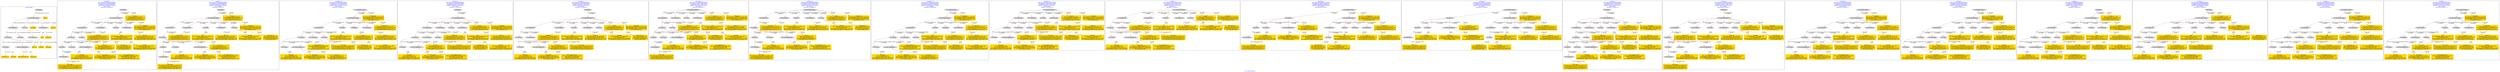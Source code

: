digraph n0 {
fontcolor="blue"
remincross="true"
label="s12-s-19-artworks.json"
subgraph cluster_0 {
label="1-correct model"
n2[style="filled",color="white",fillcolor="lightgray",label="E12_Production1"];
n3[style="filled",color="white",fillcolor="lightgray",label="E21_Person1"];
n4[style="filled",color="white",fillcolor="lightgray",label="E55_Type1"];
n5[style="filled",color="white",fillcolor="lightgray",label="E52_Time-Span1"];
n6[style="filled",color="white",fillcolor="lightgray",label="E74_Group1"];
n7[style="filled",color="white",fillcolor="lightgray",label="E82_Actor_Appellation1"];
n8[shape="plaintext",style="filled",fillcolor="gold",label="artist_uri"];
n9[style="filled",color="white",fillcolor="lightgray",label="E22_Man-Made_Object1"];
n10[style="filled",color="white",fillcolor="lightgray",label="E35_Title1"];
n11[shape="plaintext",style="filled",fillcolor="gold",label="description"];
n12[style="filled",color="white",fillcolor="lightgray",label="E54_Dimension1"];
n13[shape="plaintext",style="filled",fillcolor="gold",label="object_uri"];
n14[shape="plaintext",style="filled",fillcolor="gold",label="title"];
n15[style="filled",color="white",fillcolor="lightgray",label="E38_Image1"];
n16[shape="plaintext",style="filled",fillcolor="gold",label="img_url"];
n17[shape="plaintext",style="filled",fillcolor="gold",label="date_made"];
n18[shape="plaintext",style="filled",fillcolor="gold",label="dimensions"];
n19[shape="plaintext",style="filled",fillcolor="gold",label="technique"];
n20[shape="plaintext",style="filled",fillcolor="gold",label="nationality_uri"];
n21[shape="plaintext",style="filled",fillcolor="gold",label="nationality"];
n22[shape="plaintext",style="filled",fillcolor="gold",label="artist_appellation_uri"];
n23[shape="plaintext",style="filled",fillcolor="gold",label="artist_name"];
}
subgraph cluster_1 {
label="candidate 0\nlink coherence:0.9130434782608695\nnode coherence:0.9090909090909091\nconfidence:0.3961376767680261\nmapping score:0.4628539730640895\ncost:22.99841\n-precision:0.74-recall:0.81"
n25[style="filled",color="white",fillcolor="lightgray",label="E12_Production1"];
n26[style="filled",color="white",fillcolor="lightgray",label="E21_Person1"];
n27[style="filled",color="white",fillcolor="lightgray",label="E55_Type1"];
n28[style="filled",color="white",fillcolor="lightgray",label="E67_Birth1"];
n29[style="filled",color="white",fillcolor="lightgray",label="E74_Group1"];
n30[style="filled",color="white",fillcolor="lightgray",label="E82_Actor_Appellation1"];
n31[style="filled",color="white",fillcolor="lightgray",label="E22_Man-Made_Object1"];
n32[style="filled",color="white",fillcolor="lightgray",label="E34_Inscription1"];
n33[style="filled",color="white",fillcolor="lightgray",label="E35_Title1"];
n34[style="filled",color="white",fillcolor="lightgray",label="E54_Dimension1"];
n35[style="filled",color="white",fillcolor="lightgray",label="E38_Image1"];
n36[style="filled",color="white",fillcolor="lightgray",label="E52_Time-Span1"];
n37[shape="plaintext",style="filled",fillcolor="gold",label="title\n[E73_Information_Object,P3_has_note,0.275]\n[E35_Title,label,0.264]\n[E22_Man-Made_Object,P3_has_note,0.242]\n[E33_Linguistic_Object,P3_has_note,0.218]"];
n38[shape="plaintext",style="filled",fillcolor="gold",label="img_url\n[E38_Image,classLink,0.628]\n[E22_Man-Made_Object,classLink,0.178]\n[E78_Collection,classLink,0.112]\n[E34_Inscription,P3_has_note,0.082]"];
n39[shape="plaintext",style="filled",fillcolor="gold",label="artist_name\n[E82_Actor_Appellation,label,0.415]\n[E33_Linguistic_Object,P3_has_note,0.268]\n[E73_Information_Object,P3_has_note,0.231]\n[E35_Title,label,0.086]"];
n40[shape="plaintext",style="filled",fillcolor="gold",label="nationality_uri\n[E74_Group,classLink,0.33]\n[E55_Type,classLink,0.324]\n[E57_Material,classLink,0.278]\n[E55_Type,label,0.068]"];
n41[shape="plaintext",style="filled",fillcolor="gold",label="dimensions\n[E54_Dimension,P3_has_note,0.59]\n[E22_Man-Made_Object,P3_has_note,0.148]\n[E34_Inscription,P3_has_note,0.136]\n[E73_Information_Object,P3_has_note,0.126]"];
n42[shape="plaintext",style="filled",fillcolor="gold",label="artist_uri\n[E21_Person,classLink,0.371]\n[E39_Actor,classLink,0.322]\n[E82_Actor_Appellation,classLink,0.292]\n[E30_Right,P3_has_note,0.015]"];
n43[shape="plaintext",style="filled",fillcolor="gold",label="date_made\n[E52_Time-Span,P82_at_some_time_within,0.415]\n[E33_Linguistic_Object,P3_has_note,0.219]\n[E52_Time-Span,P82a_begin_of_the_begin,0.219]\n[E52_Time-Span,P82b_end_of_the_end,0.147]"];
n44[shape="plaintext",style="filled",fillcolor="gold",label="object_uri\n[E54_Dimension,P3_has_note,0.529]\n[E34_Inscription,P3_has_note,0.16]\n[E22_Man-Made_Object,P3_has_note,0.158]\n[E73_Information_Object,P3_has_note,0.153]"];
n45[shape="plaintext",style="filled",fillcolor="gold",label="description\n[E73_Information_Object,P3_has_note,0.32]\n[E33_Linguistic_Object,P3_has_note,0.287]\n[E22_Man-Made_Object,P3_has_note,0.267]\n[E35_Title,label,0.126]"];
n46[shape="plaintext",style="filled",fillcolor="gold",label="artist_appellation_uri\n[E82_Actor_Appellation,classLink,0.562]\n[E21_Person,classLink,0.398]\n[E39_Actor,classLink,0.037]\n[E73_Information_Object,P3_has_note,0.003]"];
n47[shape="plaintext",style="filled",fillcolor="gold",label="technique\n[E12_Production,P3_has_note,0.336]\n[E55_Type,label,0.266]\n[E29_Design_or_Procedure,P3_has_note,0.263]\n[E73_Information_Object,P3_has_note,0.135]"];
n48[shape="plaintext",style="filled",fillcolor="gold",label="nationality\n[E74_Group,label,0.576]\n[E74_Group,classLink,0.334]\n[E33_Linguistic_Object,P3_has_note,0.049]\n[E73_Information_Object,P3_has_note,0.041]"];
}
subgraph cluster_2 {
label="candidate 1\nlink coherence:0.9130434782608695\nnode coherence:0.9090909090909091\nconfidence:0.3961376767680261\nmapping score:0.4628539730640895\ncost:22.99845\n-precision:0.7-recall:0.76"
n50[style="filled",color="white",fillcolor="lightgray",label="E12_Production1"];
n51[style="filled",color="white",fillcolor="lightgray",label="E21_Person1"];
n52[style="filled",color="white",fillcolor="lightgray",label="E67_Birth1"];
n53[style="filled",color="white",fillcolor="lightgray",label="E74_Group1"];
n54[style="filled",color="white",fillcolor="lightgray",label="E82_Actor_Appellation1"];
n55[style="filled",color="white",fillcolor="lightgray",label="E22_Man-Made_Object1"];
n56[style="filled",color="white",fillcolor="lightgray",label="E34_Inscription1"];
n57[style="filled",color="white",fillcolor="lightgray",label="E35_Title1"];
n58[style="filled",color="white",fillcolor="lightgray",label="E54_Dimension1"];
n59[style="filled",color="white",fillcolor="lightgray",label="E55_Type2"];
n60[style="filled",color="white",fillcolor="lightgray",label="E38_Image1"];
n61[style="filled",color="white",fillcolor="lightgray",label="E52_Time-Span1"];
n62[shape="plaintext",style="filled",fillcolor="gold",label="title\n[E73_Information_Object,P3_has_note,0.275]\n[E35_Title,label,0.264]\n[E22_Man-Made_Object,P3_has_note,0.242]\n[E33_Linguistic_Object,P3_has_note,0.218]"];
n63[shape="plaintext",style="filled",fillcolor="gold",label="img_url\n[E38_Image,classLink,0.628]\n[E22_Man-Made_Object,classLink,0.178]\n[E78_Collection,classLink,0.112]\n[E34_Inscription,P3_has_note,0.082]"];
n64[shape="plaintext",style="filled",fillcolor="gold",label="artist_name\n[E82_Actor_Appellation,label,0.415]\n[E33_Linguistic_Object,P3_has_note,0.268]\n[E73_Information_Object,P3_has_note,0.231]\n[E35_Title,label,0.086]"];
n65[shape="plaintext",style="filled",fillcolor="gold",label="dimensions\n[E54_Dimension,P3_has_note,0.59]\n[E22_Man-Made_Object,P3_has_note,0.148]\n[E34_Inscription,P3_has_note,0.136]\n[E73_Information_Object,P3_has_note,0.126]"];
n66[shape="plaintext",style="filled",fillcolor="gold",label="artist_uri\n[E21_Person,classLink,0.371]\n[E39_Actor,classLink,0.322]\n[E82_Actor_Appellation,classLink,0.292]\n[E30_Right,P3_has_note,0.015]"];
n67[shape="plaintext",style="filled",fillcolor="gold",label="technique\n[E12_Production,P3_has_note,0.336]\n[E55_Type,label,0.266]\n[E29_Design_or_Procedure,P3_has_note,0.263]\n[E73_Information_Object,P3_has_note,0.135]"];
n68[shape="plaintext",style="filled",fillcolor="gold",label="date_made\n[E52_Time-Span,P82_at_some_time_within,0.415]\n[E33_Linguistic_Object,P3_has_note,0.219]\n[E52_Time-Span,P82a_begin_of_the_begin,0.219]\n[E52_Time-Span,P82b_end_of_the_end,0.147]"];
n69[shape="plaintext",style="filled",fillcolor="gold",label="object_uri\n[E54_Dimension,P3_has_note,0.529]\n[E34_Inscription,P3_has_note,0.16]\n[E22_Man-Made_Object,P3_has_note,0.158]\n[E73_Information_Object,P3_has_note,0.153]"];
n70[shape="plaintext",style="filled",fillcolor="gold",label="nationality_uri\n[E74_Group,classLink,0.33]\n[E55_Type,classLink,0.324]\n[E57_Material,classLink,0.278]\n[E55_Type,label,0.068]"];
n71[shape="plaintext",style="filled",fillcolor="gold",label="description\n[E73_Information_Object,P3_has_note,0.32]\n[E33_Linguistic_Object,P3_has_note,0.287]\n[E22_Man-Made_Object,P3_has_note,0.267]\n[E35_Title,label,0.126]"];
n72[shape="plaintext",style="filled",fillcolor="gold",label="artist_appellation_uri\n[E82_Actor_Appellation,classLink,0.562]\n[E21_Person,classLink,0.398]\n[E39_Actor,classLink,0.037]\n[E73_Information_Object,P3_has_note,0.003]"];
n73[shape="plaintext",style="filled",fillcolor="gold",label="nationality\n[E74_Group,label,0.576]\n[E74_Group,classLink,0.334]\n[E33_Linguistic_Object,P3_has_note,0.049]\n[E73_Information_Object,P3_has_note,0.041]"];
}
subgraph cluster_3 {
label="candidate 10\nlink coherence:0.9090909090909091\nnode coherence:0.9545454545454546\nconfidence:0.3785172485464848\nmapping score:0.47213201214175754\ncost:21.99866\n-precision:0.64-recall:0.67"
n75[style="filled",color="white",fillcolor="lightgray",label="E12_Production1"];
n76[style="filled",color="white",fillcolor="lightgray",label="E21_Person1"];
n77[style="filled",color="white",fillcolor="lightgray",label="E52_Time-Span2"];
n78[style="filled",color="white",fillcolor="lightgray",label="E55_Type1"];
n79[style="filled",color="white",fillcolor="lightgray",label="E74_Group1"];
n80[style="filled",color="white",fillcolor="lightgray",label="E82_Actor_Appellation1"];
n81[style="filled",color="white",fillcolor="lightgray",label="E22_Man-Made_Object1"];
n82[style="filled",color="white",fillcolor="lightgray",label="E35_Title1"];
n83[style="filled",color="white",fillcolor="lightgray",label="E38_Image1"];
n84[style="filled",color="white",fillcolor="lightgray",label="E54_Dimension1"];
n85[style="filled",color="white",fillcolor="lightgray",label="E33_Linguistic_Object1"];
n86[shape="plaintext",style="filled",fillcolor="gold",label="title\n[E73_Information_Object,P3_has_note,0.275]\n[E35_Title,label,0.264]\n[E22_Man-Made_Object,P3_has_note,0.242]\n[E33_Linguistic_Object,P3_has_note,0.218]"];
n87[shape="plaintext",style="filled",fillcolor="gold",label="img_url\n[E38_Image,classLink,0.628]\n[E22_Man-Made_Object,classLink,0.178]\n[E78_Collection,classLink,0.112]\n[E34_Inscription,P3_has_note,0.082]"];
n88[shape="plaintext",style="filled",fillcolor="gold",label="date_made\n[E52_Time-Span,P82_at_some_time_within,0.415]\n[E33_Linguistic_Object,P3_has_note,0.219]\n[E52_Time-Span,P82a_begin_of_the_begin,0.219]\n[E52_Time-Span,P82b_end_of_the_end,0.147]"];
n89[shape="plaintext",style="filled",fillcolor="gold",label="artist_name\n[E82_Actor_Appellation,label,0.415]\n[E33_Linguistic_Object,P3_has_note,0.268]\n[E73_Information_Object,P3_has_note,0.231]\n[E35_Title,label,0.086]"];
n90[shape="plaintext",style="filled",fillcolor="gold",label="nationality_uri\n[E74_Group,classLink,0.33]\n[E55_Type,classLink,0.324]\n[E57_Material,classLink,0.278]\n[E55_Type,label,0.068]"];
n91[shape="plaintext",style="filled",fillcolor="gold",label="artist_appellation_uri\n[E82_Actor_Appellation,classLink,0.562]\n[E21_Person,classLink,0.398]\n[E39_Actor,classLink,0.037]\n[E73_Information_Object,P3_has_note,0.003]"];
n92[shape="plaintext",style="filled",fillcolor="gold",label="object_uri\n[E54_Dimension,P3_has_note,0.529]\n[E34_Inscription,P3_has_note,0.16]\n[E22_Man-Made_Object,P3_has_note,0.158]\n[E73_Information_Object,P3_has_note,0.153]"];
n93[shape="plaintext",style="filled",fillcolor="gold",label="description\n[E73_Information_Object,P3_has_note,0.32]\n[E33_Linguistic_Object,P3_has_note,0.287]\n[E22_Man-Made_Object,P3_has_note,0.267]\n[E35_Title,label,0.126]"];
n94[shape="plaintext",style="filled",fillcolor="gold",label="artist_uri\n[E21_Person,classLink,0.371]\n[E39_Actor,classLink,0.322]\n[E82_Actor_Appellation,classLink,0.292]\n[E30_Right,P3_has_note,0.015]"];
n95[shape="plaintext",style="filled",fillcolor="gold",label="dimensions\n[E54_Dimension,P3_has_note,0.59]\n[E22_Man-Made_Object,P3_has_note,0.148]\n[E34_Inscription,P3_has_note,0.136]\n[E73_Information_Object,P3_has_note,0.126]"];
n96[shape="plaintext",style="filled",fillcolor="gold",label="technique\n[E12_Production,P3_has_note,0.336]\n[E55_Type,label,0.266]\n[E29_Design_or_Procedure,P3_has_note,0.263]\n[E73_Information_Object,P3_has_note,0.135]"];
n97[shape="plaintext",style="filled",fillcolor="gold",label="nationality\n[E74_Group,label,0.576]\n[E74_Group,classLink,0.334]\n[E33_Linguistic_Object,P3_has_note,0.049]\n[E73_Information_Object,P3_has_note,0.041]"];
}
subgraph cluster_4 {
label="candidate 11\nlink coherence:0.9090909090909091\nnode coherence:0.9047619047619048\nconfidence:0.3585717298217502\nmapping score:0.4627778781945517\ncost:21.99852\n-precision:0.77-recall:0.81"
n99[style="filled",color="white",fillcolor="lightgray",label="E12_Production1"];
n100[style="filled",color="white",fillcolor="lightgray",label="E21_Person1"];
n101[style="filled",color="white",fillcolor="lightgray",label="E52_Time-Span2"];
n102[style="filled",color="white",fillcolor="lightgray",label="E55_Type1"];
n103[style="filled",color="white",fillcolor="lightgray",label="E74_Group1"];
n104[style="filled",color="white",fillcolor="lightgray",label="E82_Actor_Appellation1"];
n105[style="filled",color="white",fillcolor="lightgray",label="E22_Man-Made_Object1"];
n106[style="filled",color="white",fillcolor="lightgray",label="E34_Inscription1"];
n107[style="filled",color="white",fillcolor="lightgray",label="E35_Title1"];
n108[style="filled",color="white",fillcolor="lightgray",label="E54_Dimension1"];
n109[style="filled",color="white",fillcolor="lightgray",label="E38_Image1"];
n110[shape="plaintext",style="filled",fillcolor="gold",label="title\n[E73_Information_Object,P3_has_note,0.275]\n[E35_Title,label,0.264]\n[E22_Man-Made_Object,P3_has_note,0.242]\n[E33_Linguistic_Object,P3_has_note,0.218]"];
n111[shape="plaintext",style="filled",fillcolor="gold",label="img_url\n[E38_Image,classLink,0.628]\n[E22_Man-Made_Object,classLink,0.178]\n[E78_Collection,classLink,0.112]\n[E34_Inscription,P3_has_note,0.082]"];
n112[shape="plaintext",style="filled",fillcolor="gold",label="date_made\n[E52_Time-Span,P82_at_some_time_within,0.415]\n[E33_Linguistic_Object,P3_has_note,0.219]\n[E52_Time-Span,P82a_begin_of_the_begin,0.219]\n[E52_Time-Span,P82b_end_of_the_end,0.147]"];
n113[shape="plaintext",style="filled",fillcolor="gold",label="artist_name\n[E82_Actor_Appellation,label,0.415]\n[E33_Linguistic_Object,P3_has_note,0.268]\n[E73_Information_Object,P3_has_note,0.231]\n[E35_Title,label,0.086]"];
n114[shape="plaintext",style="filled",fillcolor="gold",label="nationality_uri\n[E74_Group,classLink,0.33]\n[E55_Type,classLink,0.324]\n[E57_Material,classLink,0.278]\n[E55_Type,label,0.068]"];
n115[shape="plaintext",style="filled",fillcolor="gold",label="dimensions\n[E54_Dimension,P3_has_note,0.59]\n[E22_Man-Made_Object,P3_has_note,0.148]\n[E34_Inscription,P3_has_note,0.136]\n[E73_Information_Object,P3_has_note,0.126]"];
n116[shape="plaintext",style="filled",fillcolor="gold",label="artist_uri\n[E21_Person,classLink,0.371]\n[E39_Actor,classLink,0.322]\n[E82_Actor_Appellation,classLink,0.292]\n[E30_Right,P3_has_note,0.015]"];
n117[shape="plaintext",style="filled",fillcolor="gold",label="object_uri\n[E54_Dimension,P3_has_note,0.529]\n[E34_Inscription,P3_has_note,0.16]\n[E22_Man-Made_Object,P3_has_note,0.158]\n[E73_Information_Object,P3_has_note,0.153]"];
n118[shape="plaintext",style="filled",fillcolor="gold",label="description\n[E73_Information_Object,P3_has_note,0.32]\n[E33_Linguistic_Object,P3_has_note,0.287]\n[E22_Man-Made_Object,P3_has_note,0.267]\n[E35_Title,label,0.126]"];
n119[shape="plaintext",style="filled",fillcolor="gold",label="artist_appellation_uri\n[E82_Actor_Appellation,classLink,0.562]\n[E21_Person,classLink,0.398]\n[E39_Actor,classLink,0.037]\n[E73_Information_Object,P3_has_note,0.003]"];
n120[shape="plaintext",style="filled",fillcolor="gold",label="technique\n[E12_Production,P3_has_note,0.336]\n[E55_Type,label,0.266]\n[E29_Design_or_Procedure,P3_has_note,0.263]\n[E73_Information_Object,P3_has_note,0.135]"];
n121[shape="plaintext",style="filled",fillcolor="gold",label="nationality\n[E74_Group,label,0.576]\n[E74_Group,classLink,0.334]\n[E33_Linguistic_Object,P3_has_note,0.049]\n[E73_Information_Object,P3_has_note,0.041]"];
}
subgraph cluster_5 {
label="candidate 12\nlink coherence:0.9090909090909091\nnode coherence:0.9047619047619048\nconfidence:0.3585717298217502\nmapping score:0.4627778781945517\ncost:21.99856\n-precision:0.73-recall:0.76"
n123[style="filled",color="white",fillcolor="lightgray",label="E12_Production1"];
n124[style="filled",color="white",fillcolor="lightgray",label="E21_Person1"];
n125[style="filled",color="white",fillcolor="lightgray",label="E52_Time-Span2"];
n126[style="filled",color="white",fillcolor="lightgray",label="E74_Group1"];
n127[style="filled",color="white",fillcolor="lightgray",label="E82_Actor_Appellation1"];
n128[style="filled",color="white",fillcolor="lightgray",label="E22_Man-Made_Object1"];
n129[style="filled",color="white",fillcolor="lightgray",label="E34_Inscription1"];
n130[style="filled",color="white",fillcolor="lightgray",label="E35_Title1"];
n131[style="filled",color="white",fillcolor="lightgray",label="E54_Dimension1"];
n132[style="filled",color="white",fillcolor="lightgray",label="E55_Type2"];
n133[style="filled",color="white",fillcolor="lightgray",label="E38_Image1"];
n134[shape="plaintext",style="filled",fillcolor="gold",label="title\n[E73_Information_Object,P3_has_note,0.275]\n[E35_Title,label,0.264]\n[E22_Man-Made_Object,P3_has_note,0.242]\n[E33_Linguistic_Object,P3_has_note,0.218]"];
n135[shape="plaintext",style="filled",fillcolor="gold",label="img_url\n[E38_Image,classLink,0.628]\n[E22_Man-Made_Object,classLink,0.178]\n[E78_Collection,classLink,0.112]\n[E34_Inscription,P3_has_note,0.082]"];
n136[shape="plaintext",style="filled",fillcolor="gold",label="date_made\n[E52_Time-Span,P82_at_some_time_within,0.415]\n[E33_Linguistic_Object,P3_has_note,0.219]\n[E52_Time-Span,P82a_begin_of_the_begin,0.219]\n[E52_Time-Span,P82b_end_of_the_end,0.147]"];
n137[shape="plaintext",style="filled",fillcolor="gold",label="artist_name\n[E82_Actor_Appellation,label,0.415]\n[E33_Linguistic_Object,P3_has_note,0.268]\n[E73_Information_Object,P3_has_note,0.231]\n[E35_Title,label,0.086]"];
n138[shape="plaintext",style="filled",fillcolor="gold",label="dimensions\n[E54_Dimension,P3_has_note,0.59]\n[E22_Man-Made_Object,P3_has_note,0.148]\n[E34_Inscription,P3_has_note,0.136]\n[E73_Information_Object,P3_has_note,0.126]"];
n139[shape="plaintext",style="filled",fillcolor="gold",label="artist_uri\n[E21_Person,classLink,0.371]\n[E39_Actor,classLink,0.322]\n[E82_Actor_Appellation,classLink,0.292]\n[E30_Right,P3_has_note,0.015]"];
n140[shape="plaintext",style="filled",fillcolor="gold",label="technique\n[E12_Production,P3_has_note,0.336]\n[E55_Type,label,0.266]\n[E29_Design_or_Procedure,P3_has_note,0.263]\n[E73_Information_Object,P3_has_note,0.135]"];
n141[shape="plaintext",style="filled",fillcolor="gold",label="object_uri\n[E54_Dimension,P3_has_note,0.529]\n[E34_Inscription,P3_has_note,0.16]\n[E22_Man-Made_Object,P3_has_note,0.158]\n[E73_Information_Object,P3_has_note,0.153]"];
n142[shape="plaintext",style="filled",fillcolor="gold",label="nationality_uri\n[E74_Group,classLink,0.33]\n[E55_Type,classLink,0.324]\n[E57_Material,classLink,0.278]\n[E55_Type,label,0.068]"];
n143[shape="plaintext",style="filled",fillcolor="gold",label="description\n[E73_Information_Object,P3_has_note,0.32]\n[E33_Linguistic_Object,P3_has_note,0.287]\n[E22_Man-Made_Object,P3_has_note,0.267]\n[E35_Title,label,0.126]"];
n144[shape="plaintext",style="filled",fillcolor="gold",label="artist_appellation_uri\n[E82_Actor_Appellation,classLink,0.562]\n[E21_Person,classLink,0.398]\n[E39_Actor,classLink,0.037]\n[E73_Information_Object,P3_has_note,0.003]"];
n145[shape="plaintext",style="filled",fillcolor="gold",label="nationality\n[E74_Group,label,0.576]\n[E74_Group,classLink,0.334]\n[E33_Linguistic_Object,P3_has_note,0.049]\n[E73_Information_Object,P3_has_note,0.041]"];
}
subgraph cluster_6 {
label="candidate 13\nlink coherence:0.9090909090909091\nnode coherence:0.9047619047619048\nconfidence:0.3585717298217502\nmapping score:0.4627778781945517\ncost:21.99856\n-precision:0.68-recall:0.71"
n147[style="filled",color="white",fillcolor="lightgray",label="E12_Production1"];
n148[style="filled",color="white",fillcolor="lightgray",label="E21_Person1"];
n149[style="filled",color="white",fillcolor="lightgray",label="E55_Type1"];
n150[style="filled",color="white",fillcolor="lightgray",label="E67_Birth1"];
n151[style="filled",color="white",fillcolor="lightgray",label="E74_Group1"];
n152[style="filled",color="white",fillcolor="lightgray",label="E82_Actor_Appellation1"];
n153[style="filled",color="white",fillcolor="lightgray",label="E22_Man-Made_Object1"];
n154[style="filled",color="white",fillcolor="lightgray",label="E34_Inscription1"];
n155[style="filled",color="white",fillcolor="lightgray",label="E35_Title1"];
n156[style="filled",color="white",fillcolor="lightgray",label="E54_Dimension1"];
n157[style="filled",color="white",fillcolor="lightgray",label="E52_Time-Span1"];
n158[shape="plaintext",style="filled",fillcolor="gold",label="title\n[E73_Information_Object,P3_has_note,0.275]\n[E35_Title,label,0.264]\n[E22_Man-Made_Object,P3_has_note,0.242]\n[E33_Linguistic_Object,P3_has_note,0.218]"];
n159[shape="plaintext",style="filled",fillcolor="gold",label="img_url\n[E38_Image,classLink,0.628]\n[E22_Man-Made_Object,classLink,0.178]\n[E78_Collection,classLink,0.112]\n[E34_Inscription,P3_has_note,0.082]"];
n160[shape="plaintext",style="filled",fillcolor="gold",label="artist_name\n[E82_Actor_Appellation,label,0.415]\n[E33_Linguistic_Object,P3_has_note,0.268]\n[E73_Information_Object,P3_has_note,0.231]\n[E35_Title,label,0.086]"];
n161[shape="plaintext",style="filled",fillcolor="gold",label="nationality_uri\n[E74_Group,classLink,0.33]\n[E55_Type,classLink,0.324]\n[E57_Material,classLink,0.278]\n[E55_Type,label,0.068]"];
n162[shape="plaintext",style="filled",fillcolor="gold",label="dimensions\n[E54_Dimension,P3_has_note,0.59]\n[E22_Man-Made_Object,P3_has_note,0.148]\n[E34_Inscription,P3_has_note,0.136]\n[E73_Information_Object,P3_has_note,0.126]"];
n163[shape="plaintext",style="filled",fillcolor="gold",label="artist_uri\n[E21_Person,classLink,0.371]\n[E39_Actor,classLink,0.322]\n[E82_Actor_Appellation,classLink,0.292]\n[E30_Right,P3_has_note,0.015]"];
n164[shape="plaintext",style="filled",fillcolor="gold",label="date_made\n[E52_Time-Span,P82_at_some_time_within,0.415]\n[E33_Linguistic_Object,P3_has_note,0.219]\n[E52_Time-Span,P82a_begin_of_the_begin,0.219]\n[E52_Time-Span,P82b_end_of_the_end,0.147]"];
n165[shape="plaintext",style="filled",fillcolor="gold",label="object_uri\n[E54_Dimension,P3_has_note,0.529]\n[E34_Inscription,P3_has_note,0.16]\n[E22_Man-Made_Object,P3_has_note,0.158]\n[E73_Information_Object,P3_has_note,0.153]"];
n166[shape="plaintext",style="filled",fillcolor="gold",label="description\n[E73_Information_Object,P3_has_note,0.32]\n[E33_Linguistic_Object,P3_has_note,0.287]\n[E22_Man-Made_Object,P3_has_note,0.267]\n[E35_Title,label,0.126]"];
n167[shape="plaintext",style="filled",fillcolor="gold",label="artist_appellation_uri\n[E82_Actor_Appellation,classLink,0.562]\n[E21_Person,classLink,0.398]\n[E39_Actor,classLink,0.037]\n[E73_Information_Object,P3_has_note,0.003]"];
n168[shape="plaintext",style="filled",fillcolor="gold",label="technique\n[E12_Production,P3_has_note,0.336]\n[E55_Type,label,0.266]\n[E29_Design_or_Procedure,P3_has_note,0.263]\n[E73_Information_Object,P3_has_note,0.135]"];
n169[shape="plaintext",style="filled",fillcolor="gold",label="nationality\n[E74_Group,label,0.576]\n[E74_Group,classLink,0.334]\n[E33_Linguistic_Object,P3_has_note,0.049]\n[E73_Information_Object,P3_has_note,0.041]"];
}
subgraph cluster_7 {
label="candidate 14\nlink coherence:0.9090909090909091\nnode coherence:0.9047619047619048\nconfidence:0.3585717298217502\nmapping score:0.4627778781945517\ncost:21.9986\n-precision:0.64-recall:0.67"
n171[style="filled",color="white",fillcolor="lightgray",label="E12_Production1"];
n172[style="filled",color="white",fillcolor="lightgray",label="E21_Person1"];
n173[style="filled",color="white",fillcolor="lightgray",label="E67_Birth1"];
n174[style="filled",color="white",fillcolor="lightgray",label="E74_Group1"];
n175[style="filled",color="white",fillcolor="lightgray",label="E82_Actor_Appellation1"];
n176[style="filled",color="white",fillcolor="lightgray",label="E22_Man-Made_Object1"];
n177[style="filled",color="white",fillcolor="lightgray",label="E34_Inscription1"];
n178[style="filled",color="white",fillcolor="lightgray",label="E35_Title1"];
n179[style="filled",color="white",fillcolor="lightgray",label="E54_Dimension1"];
n180[style="filled",color="white",fillcolor="lightgray",label="E55_Type2"];
n181[style="filled",color="white",fillcolor="lightgray",label="E52_Time-Span1"];
n182[shape="plaintext",style="filled",fillcolor="gold",label="title\n[E73_Information_Object,P3_has_note,0.275]\n[E35_Title,label,0.264]\n[E22_Man-Made_Object,P3_has_note,0.242]\n[E33_Linguistic_Object,P3_has_note,0.218]"];
n183[shape="plaintext",style="filled",fillcolor="gold",label="img_url\n[E38_Image,classLink,0.628]\n[E22_Man-Made_Object,classLink,0.178]\n[E78_Collection,classLink,0.112]\n[E34_Inscription,P3_has_note,0.082]"];
n184[shape="plaintext",style="filled",fillcolor="gold",label="artist_name\n[E82_Actor_Appellation,label,0.415]\n[E33_Linguistic_Object,P3_has_note,0.268]\n[E73_Information_Object,P3_has_note,0.231]\n[E35_Title,label,0.086]"];
n185[shape="plaintext",style="filled",fillcolor="gold",label="dimensions\n[E54_Dimension,P3_has_note,0.59]\n[E22_Man-Made_Object,P3_has_note,0.148]\n[E34_Inscription,P3_has_note,0.136]\n[E73_Information_Object,P3_has_note,0.126]"];
n186[shape="plaintext",style="filled",fillcolor="gold",label="artist_uri\n[E21_Person,classLink,0.371]\n[E39_Actor,classLink,0.322]\n[E82_Actor_Appellation,classLink,0.292]\n[E30_Right,P3_has_note,0.015]"];
n187[shape="plaintext",style="filled",fillcolor="gold",label="technique\n[E12_Production,P3_has_note,0.336]\n[E55_Type,label,0.266]\n[E29_Design_or_Procedure,P3_has_note,0.263]\n[E73_Information_Object,P3_has_note,0.135]"];
n188[shape="plaintext",style="filled",fillcolor="gold",label="date_made\n[E52_Time-Span,P82_at_some_time_within,0.415]\n[E33_Linguistic_Object,P3_has_note,0.219]\n[E52_Time-Span,P82a_begin_of_the_begin,0.219]\n[E52_Time-Span,P82b_end_of_the_end,0.147]"];
n189[shape="plaintext",style="filled",fillcolor="gold",label="object_uri\n[E54_Dimension,P3_has_note,0.529]\n[E34_Inscription,P3_has_note,0.16]\n[E22_Man-Made_Object,P3_has_note,0.158]\n[E73_Information_Object,P3_has_note,0.153]"];
n190[shape="plaintext",style="filled",fillcolor="gold",label="nationality_uri\n[E74_Group,classLink,0.33]\n[E55_Type,classLink,0.324]\n[E57_Material,classLink,0.278]\n[E55_Type,label,0.068]"];
n191[shape="plaintext",style="filled",fillcolor="gold",label="description\n[E73_Information_Object,P3_has_note,0.32]\n[E33_Linguistic_Object,P3_has_note,0.287]\n[E22_Man-Made_Object,P3_has_note,0.267]\n[E35_Title,label,0.126]"];
n192[shape="plaintext",style="filled",fillcolor="gold",label="artist_appellation_uri\n[E82_Actor_Appellation,classLink,0.562]\n[E21_Person,classLink,0.398]\n[E39_Actor,classLink,0.037]\n[E73_Information_Object,P3_has_note,0.003]"];
n193[shape="plaintext",style="filled",fillcolor="gold",label="nationality\n[E74_Group,label,0.576]\n[E74_Group,classLink,0.334]\n[E33_Linguistic_Object,P3_has_note,0.049]\n[E73_Information_Object,P3_has_note,0.041]"];
}
subgraph cluster_8 {
label="candidate 15\nlink coherence:0.9090909090909091\nnode coherence:0.9545454545454546\nconfidence:0.35840015224188265\nmapping score:0.46542631337355683\ncost:21.99866\n-precision:0.59-recall:0.62"
n195[style="filled",color="white",fillcolor="lightgray",label="E12_Production1"];
n196[style="filled",color="white",fillcolor="lightgray",label="E21_Person1"];
n197[style="filled",color="white",fillcolor="lightgray",label="E52_Time-Span2"];
n198[style="filled",color="white",fillcolor="lightgray",label="E55_Type1"];
n199[style="filled",color="white",fillcolor="lightgray",label="E74_Group1"];
n200[style="filled",color="white",fillcolor="lightgray",label="E82_Actor_Appellation1"];
n201[style="filled",color="white",fillcolor="lightgray",label="E22_Man-Made_Object1"];
n202[style="filled",color="white",fillcolor="lightgray",label="E35_Title1"];
n203[style="filled",color="white",fillcolor="lightgray",label="E38_Image1"];
n204[style="filled",color="white",fillcolor="lightgray",label="E54_Dimension1"];
n205[style="filled",color="white",fillcolor="lightgray",label="E33_Linguistic_Object1"];
n206[shape="plaintext",style="filled",fillcolor="gold",label="title\n[E73_Information_Object,P3_has_note,0.275]\n[E35_Title,label,0.264]\n[E22_Man-Made_Object,P3_has_note,0.242]\n[E33_Linguistic_Object,P3_has_note,0.218]"];
n207[shape="plaintext",style="filled",fillcolor="gold",label="img_url\n[E38_Image,classLink,0.628]\n[E22_Man-Made_Object,classLink,0.178]\n[E78_Collection,classLink,0.112]\n[E34_Inscription,P3_has_note,0.082]"];
n208[shape="plaintext",style="filled",fillcolor="gold",label="date_made\n[E52_Time-Span,P82_at_some_time_within,0.415]\n[E33_Linguistic_Object,P3_has_note,0.219]\n[E52_Time-Span,P82a_begin_of_the_begin,0.219]\n[E52_Time-Span,P82b_end_of_the_end,0.147]"];
n209[shape="plaintext",style="filled",fillcolor="gold",label="artist_name\n[E82_Actor_Appellation,label,0.415]\n[E33_Linguistic_Object,P3_has_note,0.268]\n[E73_Information_Object,P3_has_note,0.231]\n[E35_Title,label,0.086]"];
n210[shape="plaintext",style="filled",fillcolor="gold",label="nationality_uri\n[E74_Group,classLink,0.33]\n[E55_Type,classLink,0.324]\n[E57_Material,classLink,0.278]\n[E55_Type,label,0.068]"];
n211[shape="plaintext",style="filled",fillcolor="gold",label="nationality\n[E74_Group,label,0.576]\n[E74_Group,classLink,0.334]\n[E33_Linguistic_Object,P3_has_note,0.049]\n[E73_Information_Object,P3_has_note,0.041]"];
n212[shape="plaintext",style="filled",fillcolor="gold",label="artist_appellation_uri\n[E82_Actor_Appellation,classLink,0.562]\n[E21_Person,classLink,0.398]\n[E39_Actor,classLink,0.037]\n[E73_Information_Object,P3_has_note,0.003]"];
n213[shape="plaintext",style="filled",fillcolor="gold",label="object_uri\n[E54_Dimension,P3_has_note,0.529]\n[E34_Inscription,P3_has_note,0.16]\n[E22_Man-Made_Object,P3_has_note,0.158]\n[E73_Information_Object,P3_has_note,0.153]"];
n214[shape="plaintext",style="filled",fillcolor="gold",label="description\n[E73_Information_Object,P3_has_note,0.32]\n[E33_Linguistic_Object,P3_has_note,0.287]\n[E22_Man-Made_Object,P3_has_note,0.267]\n[E35_Title,label,0.126]"];
n215[shape="plaintext",style="filled",fillcolor="gold",label="artist_uri\n[E21_Person,classLink,0.371]\n[E39_Actor,classLink,0.322]\n[E82_Actor_Appellation,classLink,0.292]\n[E30_Right,P3_has_note,0.015]"];
n216[shape="plaintext",style="filled",fillcolor="gold",label="dimensions\n[E54_Dimension,P3_has_note,0.59]\n[E22_Man-Made_Object,P3_has_note,0.148]\n[E34_Inscription,P3_has_note,0.136]\n[E73_Information_Object,P3_has_note,0.126]"];
n217[shape="plaintext",style="filled",fillcolor="gold",label="technique\n[E12_Production,P3_has_note,0.336]\n[E55_Type,label,0.266]\n[E29_Design_or_Procedure,P3_has_note,0.263]\n[E73_Information_Object,P3_has_note,0.135]"];
}
subgraph cluster_9 {
label="candidate 16\nlink coherence:0.9047619047619048\nnode coherence:0.9047619047619048\nconfidence:0.3585717298217502\nmapping score:0.4627778781945517\ncost:20.99867\n-precision:0.76-recall:0.76"
n219[style="filled",color="white",fillcolor="lightgray",label="E12_Production1"];
n220[style="filled",color="white",fillcolor="lightgray",label="E21_Person1"];
n221[style="filled",color="white",fillcolor="lightgray",label="E52_Time-Span2"];
n222[style="filled",color="white",fillcolor="lightgray",label="E55_Type1"];
n223[style="filled",color="white",fillcolor="lightgray",label="E74_Group1"];
n224[style="filled",color="white",fillcolor="lightgray",label="E82_Actor_Appellation1"];
n225[style="filled",color="white",fillcolor="lightgray",label="E22_Man-Made_Object1"];
n226[style="filled",color="white",fillcolor="lightgray",label="E34_Inscription1"];
n227[style="filled",color="white",fillcolor="lightgray",label="E35_Title1"];
n228[style="filled",color="white",fillcolor="lightgray",label="E54_Dimension1"];
n229[shape="plaintext",style="filled",fillcolor="gold",label="title\n[E73_Information_Object,P3_has_note,0.275]\n[E35_Title,label,0.264]\n[E22_Man-Made_Object,P3_has_note,0.242]\n[E33_Linguistic_Object,P3_has_note,0.218]"];
n230[shape="plaintext",style="filled",fillcolor="gold",label="img_url\n[E38_Image,classLink,0.628]\n[E22_Man-Made_Object,classLink,0.178]\n[E78_Collection,classLink,0.112]\n[E34_Inscription,P3_has_note,0.082]"];
n231[shape="plaintext",style="filled",fillcolor="gold",label="date_made\n[E52_Time-Span,P82_at_some_time_within,0.415]\n[E33_Linguistic_Object,P3_has_note,0.219]\n[E52_Time-Span,P82a_begin_of_the_begin,0.219]\n[E52_Time-Span,P82b_end_of_the_end,0.147]"];
n232[shape="plaintext",style="filled",fillcolor="gold",label="artist_name\n[E82_Actor_Appellation,label,0.415]\n[E33_Linguistic_Object,P3_has_note,0.268]\n[E73_Information_Object,P3_has_note,0.231]\n[E35_Title,label,0.086]"];
n233[shape="plaintext",style="filled",fillcolor="gold",label="nationality_uri\n[E74_Group,classLink,0.33]\n[E55_Type,classLink,0.324]\n[E57_Material,classLink,0.278]\n[E55_Type,label,0.068]"];
n234[shape="plaintext",style="filled",fillcolor="gold",label="dimensions\n[E54_Dimension,P3_has_note,0.59]\n[E22_Man-Made_Object,P3_has_note,0.148]\n[E34_Inscription,P3_has_note,0.136]\n[E73_Information_Object,P3_has_note,0.126]"];
n235[shape="plaintext",style="filled",fillcolor="gold",label="artist_uri\n[E21_Person,classLink,0.371]\n[E39_Actor,classLink,0.322]\n[E82_Actor_Appellation,classLink,0.292]\n[E30_Right,P3_has_note,0.015]"];
n236[shape="plaintext",style="filled",fillcolor="gold",label="object_uri\n[E54_Dimension,P3_has_note,0.529]\n[E34_Inscription,P3_has_note,0.16]\n[E22_Man-Made_Object,P3_has_note,0.158]\n[E73_Information_Object,P3_has_note,0.153]"];
n237[shape="plaintext",style="filled",fillcolor="gold",label="description\n[E73_Information_Object,P3_has_note,0.32]\n[E33_Linguistic_Object,P3_has_note,0.287]\n[E22_Man-Made_Object,P3_has_note,0.267]\n[E35_Title,label,0.126]"];
n238[shape="plaintext",style="filled",fillcolor="gold",label="artist_appellation_uri\n[E82_Actor_Appellation,classLink,0.562]\n[E21_Person,classLink,0.398]\n[E39_Actor,classLink,0.037]\n[E73_Information_Object,P3_has_note,0.003]"];
n239[shape="plaintext",style="filled",fillcolor="gold",label="technique\n[E12_Production,P3_has_note,0.336]\n[E55_Type,label,0.266]\n[E29_Design_or_Procedure,P3_has_note,0.263]\n[E73_Information_Object,P3_has_note,0.135]"];
n240[shape="plaintext",style="filled",fillcolor="gold",label="nationality\n[E74_Group,label,0.576]\n[E74_Group,classLink,0.334]\n[E33_Linguistic_Object,P3_has_note,0.049]\n[E73_Information_Object,P3_has_note,0.041]"];
}
subgraph cluster_10 {
label="candidate 17\nlink coherence:0.9047619047619048\nnode coherence:0.9047619047619048\nconfidence:0.3585717298217502\nmapping score:0.4627778781945517\ncost:20.99871\n-precision:0.71-recall:0.71"
n242[style="filled",color="white",fillcolor="lightgray",label="E12_Production1"];
n243[style="filled",color="white",fillcolor="lightgray",label="E21_Person1"];
n244[style="filled",color="white",fillcolor="lightgray",label="E52_Time-Span2"];
n245[style="filled",color="white",fillcolor="lightgray",label="E74_Group1"];
n246[style="filled",color="white",fillcolor="lightgray",label="E82_Actor_Appellation1"];
n247[style="filled",color="white",fillcolor="lightgray",label="E22_Man-Made_Object1"];
n248[style="filled",color="white",fillcolor="lightgray",label="E34_Inscription1"];
n249[style="filled",color="white",fillcolor="lightgray",label="E35_Title1"];
n250[style="filled",color="white",fillcolor="lightgray",label="E54_Dimension1"];
n251[style="filled",color="white",fillcolor="lightgray",label="E55_Type2"];
n252[shape="plaintext",style="filled",fillcolor="gold",label="title\n[E73_Information_Object,P3_has_note,0.275]\n[E35_Title,label,0.264]\n[E22_Man-Made_Object,P3_has_note,0.242]\n[E33_Linguistic_Object,P3_has_note,0.218]"];
n253[shape="plaintext",style="filled",fillcolor="gold",label="img_url\n[E38_Image,classLink,0.628]\n[E22_Man-Made_Object,classLink,0.178]\n[E78_Collection,classLink,0.112]\n[E34_Inscription,P3_has_note,0.082]"];
n254[shape="plaintext",style="filled",fillcolor="gold",label="date_made\n[E52_Time-Span,P82_at_some_time_within,0.415]\n[E33_Linguistic_Object,P3_has_note,0.219]\n[E52_Time-Span,P82a_begin_of_the_begin,0.219]\n[E52_Time-Span,P82b_end_of_the_end,0.147]"];
n255[shape="plaintext",style="filled",fillcolor="gold",label="artist_name\n[E82_Actor_Appellation,label,0.415]\n[E33_Linguistic_Object,P3_has_note,0.268]\n[E73_Information_Object,P3_has_note,0.231]\n[E35_Title,label,0.086]"];
n256[shape="plaintext",style="filled",fillcolor="gold",label="dimensions\n[E54_Dimension,P3_has_note,0.59]\n[E22_Man-Made_Object,P3_has_note,0.148]\n[E34_Inscription,P3_has_note,0.136]\n[E73_Information_Object,P3_has_note,0.126]"];
n257[shape="plaintext",style="filled",fillcolor="gold",label="artist_uri\n[E21_Person,classLink,0.371]\n[E39_Actor,classLink,0.322]\n[E82_Actor_Appellation,classLink,0.292]\n[E30_Right,P3_has_note,0.015]"];
n258[shape="plaintext",style="filled",fillcolor="gold",label="technique\n[E12_Production,P3_has_note,0.336]\n[E55_Type,label,0.266]\n[E29_Design_or_Procedure,P3_has_note,0.263]\n[E73_Information_Object,P3_has_note,0.135]"];
n259[shape="plaintext",style="filled",fillcolor="gold",label="object_uri\n[E54_Dimension,P3_has_note,0.529]\n[E34_Inscription,P3_has_note,0.16]\n[E22_Man-Made_Object,P3_has_note,0.158]\n[E73_Information_Object,P3_has_note,0.153]"];
n260[shape="plaintext",style="filled",fillcolor="gold",label="nationality_uri\n[E74_Group,classLink,0.33]\n[E55_Type,classLink,0.324]\n[E57_Material,classLink,0.278]\n[E55_Type,label,0.068]"];
n261[shape="plaintext",style="filled",fillcolor="gold",label="description\n[E73_Information_Object,P3_has_note,0.32]\n[E33_Linguistic_Object,P3_has_note,0.287]\n[E22_Man-Made_Object,P3_has_note,0.267]\n[E35_Title,label,0.126]"];
n262[shape="plaintext",style="filled",fillcolor="gold",label="artist_appellation_uri\n[E82_Actor_Appellation,classLink,0.562]\n[E21_Person,classLink,0.398]\n[E39_Actor,classLink,0.037]\n[E73_Information_Object,P3_has_note,0.003]"];
n263[shape="plaintext",style="filled",fillcolor="gold",label="nationality\n[E74_Group,label,0.576]\n[E74_Group,classLink,0.334]\n[E33_Linguistic_Object,P3_has_note,0.049]\n[E73_Information_Object,P3_has_note,0.041]"];
}
subgraph cluster_11 {
label="candidate 18\nlink coherence:0.8695652173913043\nnode coherence:0.9545454545454546\nconfidence:0.3987533104456604\nmapping score:0.4788773661081494\ncost:22.99874\n-precision:0.61-recall:0.67"
n265[style="filled",color="white",fillcolor="lightgray",label="E12_Production1"];
n266[style="filled",color="white",fillcolor="lightgray",label="E55_Type1"];
n267[style="filled",color="white",fillcolor="lightgray",label="E21_Person1"];
n268[style="filled",color="white",fillcolor="lightgray",label="E67_Birth1"];
n269[style="filled",color="white",fillcolor="lightgray",label="E74_Group1"];
n270[style="filled",color="white",fillcolor="lightgray",label="E82_Actor_Appellation1"];
n271[style="filled",color="white",fillcolor="lightgray",label="E22_Man-Made_Object1"];
n272[style="filled",color="white",fillcolor="lightgray",label="E35_Title1"];
n273[style="filled",color="white",fillcolor="lightgray",label="E38_Image1"];
n274[style="filled",color="white",fillcolor="lightgray",label="E54_Dimension1"];
n275[style="filled",color="white",fillcolor="lightgray",label="E33_Linguistic_Object2"];
n276[style="filled",color="white",fillcolor="lightgray",label="E52_Time-Span1"];
n277[shape="plaintext",style="filled",fillcolor="gold",label="title\n[E73_Information_Object,P3_has_note,0.275]\n[E35_Title,label,0.264]\n[E22_Man-Made_Object,P3_has_note,0.242]\n[E33_Linguistic_Object,P3_has_note,0.218]"];
n278[shape="plaintext",style="filled",fillcolor="gold",label="img_url\n[E38_Image,classLink,0.628]\n[E22_Man-Made_Object,classLink,0.178]\n[E78_Collection,classLink,0.112]\n[E34_Inscription,P3_has_note,0.082]"];
n279[shape="plaintext",style="filled",fillcolor="gold",label="artist_name\n[E82_Actor_Appellation,label,0.415]\n[E33_Linguistic_Object,P3_has_note,0.268]\n[E73_Information_Object,P3_has_note,0.231]\n[E35_Title,label,0.086]"];
n280[shape="plaintext",style="filled",fillcolor="gold",label="nationality_uri\n[E74_Group,classLink,0.33]\n[E55_Type,classLink,0.324]\n[E57_Material,classLink,0.278]\n[E55_Type,label,0.068]"];
n281[shape="plaintext",style="filled",fillcolor="gold",label="artist_uri\n[E21_Person,classLink,0.371]\n[E39_Actor,classLink,0.322]\n[E82_Actor_Appellation,classLink,0.292]\n[E30_Right,P3_has_note,0.015]"];
n282[shape="plaintext",style="filled",fillcolor="gold",label="date_made\n[E52_Time-Span,P82_at_some_time_within,0.415]\n[E33_Linguistic_Object,P3_has_note,0.219]\n[E52_Time-Span,P82a_begin_of_the_begin,0.219]\n[E52_Time-Span,P82b_end_of_the_end,0.147]"];
n283[shape="plaintext",style="filled",fillcolor="gold",label="object_uri\n[E54_Dimension,P3_has_note,0.529]\n[E34_Inscription,P3_has_note,0.16]\n[E22_Man-Made_Object,P3_has_note,0.158]\n[E73_Information_Object,P3_has_note,0.153]"];
n284[shape="plaintext",style="filled",fillcolor="gold",label="description\n[E73_Information_Object,P3_has_note,0.32]\n[E33_Linguistic_Object,P3_has_note,0.287]\n[E22_Man-Made_Object,P3_has_note,0.267]\n[E35_Title,label,0.126]"];
n285[shape="plaintext",style="filled",fillcolor="gold",label="dimensions\n[E54_Dimension,P3_has_note,0.59]\n[E22_Man-Made_Object,P3_has_note,0.148]\n[E34_Inscription,P3_has_note,0.136]\n[E73_Information_Object,P3_has_note,0.126]"];
n286[shape="plaintext",style="filled",fillcolor="gold",label="artist_appellation_uri\n[E82_Actor_Appellation,classLink,0.562]\n[E21_Person,classLink,0.398]\n[E39_Actor,classLink,0.037]\n[E73_Information_Object,P3_has_note,0.003]"];
n287[shape="plaintext",style="filled",fillcolor="gold",label="technique\n[E12_Production,P3_has_note,0.336]\n[E55_Type,label,0.266]\n[E29_Design_or_Procedure,P3_has_note,0.263]\n[E73_Information_Object,P3_has_note,0.135]"];
n288[shape="plaintext",style="filled",fillcolor="gold",label="nationality\n[E74_Group,label,0.576]\n[E74_Group,classLink,0.334]\n[E33_Linguistic_Object,P3_has_note,0.049]\n[E73_Information_Object,P3_has_note,0.041]"];
}
subgraph cluster_12 {
label="candidate 19\nlink coherence:0.8695652173913043\nnode coherence:0.9545454545454546\nconfidence:0.3987533104456604\nmapping score:0.4788773661081494\ncost:22.99875\n-precision:0.61-recall:0.67"
n290[style="filled",color="white",fillcolor="lightgray",label="E12_Production1"];
n291[style="filled",color="white",fillcolor="lightgray",label="E55_Type1"];
n292[style="filled",color="white",fillcolor="lightgray",label="E21_Person1"];
n293[style="filled",color="white",fillcolor="lightgray",label="E67_Birth1"];
n294[style="filled",color="white",fillcolor="lightgray",label="E74_Group1"];
n295[style="filled",color="white",fillcolor="lightgray",label="E82_Actor_Appellation1"];
n296[style="filled",color="white",fillcolor="lightgray",label="E22_Man-Made_Object1"];
n297[style="filled",color="white",fillcolor="lightgray",label="E35_Title1"];
n298[style="filled",color="white",fillcolor="lightgray",label="E38_Image1"];
n299[style="filled",color="white",fillcolor="lightgray",label="E54_Dimension1"];
n300[style="filled",color="white",fillcolor="lightgray",label="E33_Linguistic_Object1"];
n301[style="filled",color="white",fillcolor="lightgray",label="E52_Time-Span1"];
n302[shape="plaintext",style="filled",fillcolor="gold",label="title\n[E73_Information_Object,P3_has_note,0.275]\n[E35_Title,label,0.264]\n[E22_Man-Made_Object,P3_has_note,0.242]\n[E33_Linguistic_Object,P3_has_note,0.218]"];
n303[shape="plaintext",style="filled",fillcolor="gold",label="img_url\n[E38_Image,classLink,0.628]\n[E22_Man-Made_Object,classLink,0.178]\n[E78_Collection,classLink,0.112]\n[E34_Inscription,P3_has_note,0.082]"];
n304[shape="plaintext",style="filled",fillcolor="gold",label="artist_name\n[E82_Actor_Appellation,label,0.415]\n[E33_Linguistic_Object,P3_has_note,0.268]\n[E73_Information_Object,P3_has_note,0.231]\n[E35_Title,label,0.086]"];
n305[shape="plaintext",style="filled",fillcolor="gold",label="nationality_uri\n[E74_Group,classLink,0.33]\n[E55_Type,classLink,0.324]\n[E57_Material,classLink,0.278]\n[E55_Type,label,0.068]"];
n306[shape="plaintext",style="filled",fillcolor="gold",label="artist_uri\n[E21_Person,classLink,0.371]\n[E39_Actor,classLink,0.322]\n[E82_Actor_Appellation,classLink,0.292]\n[E30_Right,P3_has_note,0.015]"];
n307[shape="plaintext",style="filled",fillcolor="gold",label="date_made\n[E52_Time-Span,P82_at_some_time_within,0.415]\n[E33_Linguistic_Object,P3_has_note,0.219]\n[E52_Time-Span,P82a_begin_of_the_begin,0.219]\n[E52_Time-Span,P82b_end_of_the_end,0.147]"];
n308[shape="plaintext",style="filled",fillcolor="gold",label="object_uri\n[E54_Dimension,P3_has_note,0.529]\n[E34_Inscription,P3_has_note,0.16]\n[E22_Man-Made_Object,P3_has_note,0.158]\n[E73_Information_Object,P3_has_note,0.153]"];
n309[shape="plaintext",style="filled",fillcolor="gold",label="description\n[E73_Information_Object,P3_has_note,0.32]\n[E33_Linguistic_Object,P3_has_note,0.287]\n[E22_Man-Made_Object,P3_has_note,0.267]\n[E35_Title,label,0.126]"];
n310[shape="plaintext",style="filled",fillcolor="gold",label="dimensions\n[E54_Dimension,P3_has_note,0.59]\n[E22_Man-Made_Object,P3_has_note,0.148]\n[E34_Inscription,P3_has_note,0.136]\n[E73_Information_Object,P3_has_note,0.126]"];
n311[shape="plaintext",style="filled",fillcolor="gold",label="artist_appellation_uri\n[E82_Actor_Appellation,classLink,0.562]\n[E21_Person,classLink,0.398]\n[E39_Actor,classLink,0.037]\n[E73_Information_Object,P3_has_note,0.003]"];
n312[shape="plaintext",style="filled",fillcolor="gold",label="technique\n[E12_Production,P3_has_note,0.336]\n[E55_Type,label,0.266]\n[E29_Design_or_Procedure,P3_has_note,0.263]\n[E73_Information_Object,P3_has_note,0.135]"];
n313[shape="plaintext",style="filled",fillcolor="gold",label="nationality\n[E74_Group,label,0.576]\n[E74_Group,classLink,0.334]\n[E33_Linguistic_Object,P3_has_note,0.049]\n[E73_Information_Object,P3_has_note,0.041]"];
}
subgraph cluster_13 {
label="candidate 2\nlink coherence:0.9130434782608695\nnode coherence:0.9047619047619048\nconfidence:0.3585717298217502\nmapping score:0.4627778781945517\ncost:22.99841\n-precision:0.7-recall:0.76"
n315[style="filled",color="white",fillcolor="lightgray",label="E12_Production1"];
n316[style="filled",color="white",fillcolor="lightgray",label="E21_Person1"];
n317[style="filled",color="white",fillcolor="lightgray",label="E55_Type1"];
n318[style="filled",color="white",fillcolor="lightgray",label="E67_Birth1"];
n319[style="filled",color="white",fillcolor="lightgray",label="E74_Group1"];
n320[style="filled",color="white",fillcolor="lightgray",label="E82_Actor_Appellation1"];
n321[style="filled",color="white",fillcolor="lightgray",label="E22_Man-Made_Object1"];
n322[style="filled",color="white",fillcolor="lightgray",label="E34_Inscription1"];
n323[style="filled",color="white",fillcolor="lightgray",label="E35_Title1"];
n324[style="filled",color="white",fillcolor="lightgray",label="E54_Dimension1"];
n325[style="filled",color="white",fillcolor="lightgray",label="E38_Image1"];
n326[style="filled",color="white",fillcolor="lightgray",label="E52_Time-Span1"];
n327[shape="plaintext",style="filled",fillcolor="gold",label="title\n[E73_Information_Object,P3_has_note,0.275]\n[E35_Title,label,0.264]\n[E22_Man-Made_Object,P3_has_note,0.242]\n[E33_Linguistic_Object,P3_has_note,0.218]"];
n328[shape="plaintext",style="filled",fillcolor="gold",label="img_url\n[E38_Image,classLink,0.628]\n[E22_Man-Made_Object,classLink,0.178]\n[E78_Collection,classLink,0.112]\n[E34_Inscription,P3_has_note,0.082]"];
n329[shape="plaintext",style="filled",fillcolor="gold",label="artist_name\n[E82_Actor_Appellation,label,0.415]\n[E33_Linguistic_Object,P3_has_note,0.268]\n[E73_Information_Object,P3_has_note,0.231]\n[E35_Title,label,0.086]"];
n330[shape="plaintext",style="filled",fillcolor="gold",label="nationality_uri\n[E74_Group,classLink,0.33]\n[E55_Type,classLink,0.324]\n[E57_Material,classLink,0.278]\n[E55_Type,label,0.068]"];
n331[shape="plaintext",style="filled",fillcolor="gold",label="dimensions\n[E54_Dimension,P3_has_note,0.59]\n[E22_Man-Made_Object,P3_has_note,0.148]\n[E34_Inscription,P3_has_note,0.136]\n[E73_Information_Object,P3_has_note,0.126]"];
n332[shape="plaintext",style="filled",fillcolor="gold",label="artist_uri\n[E21_Person,classLink,0.371]\n[E39_Actor,classLink,0.322]\n[E82_Actor_Appellation,classLink,0.292]\n[E30_Right,P3_has_note,0.015]"];
n333[shape="plaintext",style="filled",fillcolor="gold",label="date_made\n[E52_Time-Span,P82_at_some_time_within,0.415]\n[E33_Linguistic_Object,P3_has_note,0.219]\n[E52_Time-Span,P82a_begin_of_the_begin,0.219]\n[E52_Time-Span,P82b_end_of_the_end,0.147]"];
n334[shape="plaintext",style="filled",fillcolor="gold",label="object_uri\n[E54_Dimension,P3_has_note,0.529]\n[E34_Inscription,P3_has_note,0.16]\n[E22_Man-Made_Object,P3_has_note,0.158]\n[E73_Information_Object,P3_has_note,0.153]"];
n335[shape="plaintext",style="filled",fillcolor="gold",label="description\n[E73_Information_Object,P3_has_note,0.32]\n[E33_Linguistic_Object,P3_has_note,0.287]\n[E22_Man-Made_Object,P3_has_note,0.267]\n[E35_Title,label,0.126]"];
n336[shape="plaintext",style="filled",fillcolor="gold",label="artist_appellation_uri\n[E82_Actor_Appellation,classLink,0.562]\n[E21_Person,classLink,0.398]\n[E39_Actor,classLink,0.037]\n[E73_Information_Object,P3_has_note,0.003]"];
n337[shape="plaintext",style="filled",fillcolor="gold",label="technique\n[E12_Production,P3_has_note,0.336]\n[E55_Type,label,0.266]\n[E29_Design_or_Procedure,P3_has_note,0.263]\n[E73_Information_Object,P3_has_note,0.135]"];
n338[shape="plaintext",style="filled",fillcolor="gold",label="nationality\n[E74_Group,label,0.576]\n[E74_Group,classLink,0.334]\n[E33_Linguistic_Object,P3_has_note,0.049]\n[E73_Information_Object,P3_has_note,0.041]"];
}
subgraph cluster_14 {
label="candidate 3\nlink coherence:0.9130434782608695\nnode coherence:0.9047619047619048\nconfidence:0.3585717298217502\nmapping score:0.4627778781945517\ncost:22.99845\n-precision:0.65-recall:0.71"
n340[style="filled",color="white",fillcolor="lightgray",label="E12_Production1"];
n341[style="filled",color="white",fillcolor="lightgray",label="E21_Person1"];
n342[style="filled",color="white",fillcolor="lightgray",label="E67_Birth1"];
n343[style="filled",color="white",fillcolor="lightgray",label="E74_Group1"];
n344[style="filled",color="white",fillcolor="lightgray",label="E82_Actor_Appellation1"];
n345[style="filled",color="white",fillcolor="lightgray",label="E22_Man-Made_Object1"];
n346[style="filled",color="white",fillcolor="lightgray",label="E34_Inscription1"];
n347[style="filled",color="white",fillcolor="lightgray",label="E35_Title1"];
n348[style="filled",color="white",fillcolor="lightgray",label="E54_Dimension1"];
n349[style="filled",color="white",fillcolor="lightgray",label="E55_Type2"];
n350[style="filled",color="white",fillcolor="lightgray",label="E38_Image1"];
n351[style="filled",color="white",fillcolor="lightgray",label="E52_Time-Span1"];
n352[shape="plaintext",style="filled",fillcolor="gold",label="title\n[E73_Information_Object,P3_has_note,0.275]\n[E35_Title,label,0.264]\n[E22_Man-Made_Object,P3_has_note,0.242]\n[E33_Linguistic_Object,P3_has_note,0.218]"];
n353[shape="plaintext",style="filled",fillcolor="gold",label="img_url\n[E38_Image,classLink,0.628]\n[E22_Man-Made_Object,classLink,0.178]\n[E78_Collection,classLink,0.112]\n[E34_Inscription,P3_has_note,0.082]"];
n354[shape="plaintext",style="filled",fillcolor="gold",label="artist_name\n[E82_Actor_Appellation,label,0.415]\n[E33_Linguistic_Object,P3_has_note,0.268]\n[E73_Information_Object,P3_has_note,0.231]\n[E35_Title,label,0.086]"];
n355[shape="plaintext",style="filled",fillcolor="gold",label="dimensions\n[E54_Dimension,P3_has_note,0.59]\n[E22_Man-Made_Object,P3_has_note,0.148]\n[E34_Inscription,P3_has_note,0.136]\n[E73_Information_Object,P3_has_note,0.126]"];
n356[shape="plaintext",style="filled",fillcolor="gold",label="artist_uri\n[E21_Person,classLink,0.371]\n[E39_Actor,classLink,0.322]\n[E82_Actor_Appellation,classLink,0.292]\n[E30_Right,P3_has_note,0.015]"];
n357[shape="plaintext",style="filled",fillcolor="gold",label="technique\n[E12_Production,P3_has_note,0.336]\n[E55_Type,label,0.266]\n[E29_Design_or_Procedure,P3_has_note,0.263]\n[E73_Information_Object,P3_has_note,0.135]"];
n358[shape="plaintext",style="filled",fillcolor="gold",label="date_made\n[E52_Time-Span,P82_at_some_time_within,0.415]\n[E33_Linguistic_Object,P3_has_note,0.219]\n[E52_Time-Span,P82a_begin_of_the_begin,0.219]\n[E52_Time-Span,P82b_end_of_the_end,0.147]"];
n359[shape="plaintext",style="filled",fillcolor="gold",label="object_uri\n[E54_Dimension,P3_has_note,0.529]\n[E34_Inscription,P3_has_note,0.16]\n[E22_Man-Made_Object,P3_has_note,0.158]\n[E73_Information_Object,P3_has_note,0.153]"];
n360[shape="plaintext",style="filled",fillcolor="gold",label="nationality_uri\n[E74_Group,classLink,0.33]\n[E55_Type,classLink,0.324]\n[E57_Material,classLink,0.278]\n[E55_Type,label,0.068]"];
n361[shape="plaintext",style="filled",fillcolor="gold",label="description\n[E73_Information_Object,P3_has_note,0.32]\n[E33_Linguistic_Object,P3_has_note,0.287]\n[E22_Man-Made_Object,P3_has_note,0.267]\n[E35_Title,label,0.126]"];
n362[shape="plaintext",style="filled",fillcolor="gold",label="artist_appellation_uri\n[E82_Actor_Appellation,classLink,0.562]\n[E21_Person,classLink,0.398]\n[E39_Actor,classLink,0.037]\n[E73_Information_Object,P3_has_note,0.003]"];
n363[shape="plaintext",style="filled",fillcolor="gold",label="nationality\n[E74_Group,label,0.576]\n[E74_Group,classLink,0.334]\n[E33_Linguistic_Object,P3_has_note,0.049]\n[E73_Information_Object,P3_has_note,0.041]"];
}
subgraph cluster_15 {
label="candidate 4\nlink coherence:0.9090909090909091\nnode coherence:0.9545454545454546\nconfidence:0.3987533104456604\nmapping score:0.4788773661081494\ncost:21.99865\n-precision:0.73-recall:0.76"
n365[style="filled",color="white",fillcolor="lightgray",label="E12_Production1"];
n366[style="filled",color="white",fillcolor="lightgray",label="E21_Person1"];
n367[style="filled",color="white",fillcolor="lightgray",label="E52_Time-Span2"];
n368[style="filled",color="white",fillcolor="lightgray",label="E55_Type1"];
n369[style="filled",color="white",fillcolor="lightgray",label="E74_Group1"];
n370[style="filled",color="white",fillcolor="lightgray",label="E82_Actor_Appellation1"];
n371[style="filled",color="white",fillcolor="lightgray",label="E22_Man-Made_Object1"];
n372[style="filled",color="white",fillcolor="lightgray",label="E35_Title1"];
n373[style="filled",color="white",fillcolor="lightgray",label="E38_Image1"];
n374[style="filled",color="white",fillcolor="lightgray",label="E54_Dimension1"];
n375[style="filled",color="white",fillcolor="lightgray",label="E33_Linguistic_Object2"];
n376[shape="plaintext",style="filled",fillcolor="gold",label="title\n[E73_Information_Object,P3_has_note,0.275]\n[E35_Title,label,0.264]\n[E22_Man-Made_Object,P3_has_note,0.242]\n[E33_Linguistic_Object,P3_has_note,0.218]"];
n377[shape="plaintext",style="filled",fillcolor="gold",label="img_url\n[E38_Image,classLink,0.628]\n[E22_Man-Made_Object,classLink,0.178]\n[E78_Collection,classLink,0.112]\n[E34_Inscription,P3_has_note,0.082]"];
n378[shape="plaintext",style="filled",fillcolor="gold",label="date_made\n[E52_Time-Span,P82_at_some_time_within,0.415]\n[E33_Linguistic_Object,P3_has_note,0.219]\n[E52_Time-Span,P82a_begin_of_the_begin,0.219]\n[E52_Time-Span,P82b_end_of_the_end,0.147]"];
n379[shape="plaintext",style="filled",fillcolor="gold",label="artist_name\n[E82_Actor_Appellation,label,0.415]\n[E33_Linguistic_Object,P3_has_note,0.268]\n[E73_Information_Object,P3_has_note,0.231]\n[E35_Title,label,0.086]"];
n380[shape="plaintext",style="filled",fillcolor="gold",label="nationality_uri\n[E74_Group,classLink,0.33]\n[E55_Type,classLink,0.324]\n[E57_Material,classLink,0.278]\n[E55_Type,label,0.068]"];
n381[shape="plaintext",style="filled",fillcolor="gold",label="artist_uri\n[E21_Person,classLink,0.371]\n[E39_Actor,classLink,0.322]\n[E82_Actor_Appellation,classLink,0.292]\n[E30_Right,P3_has_note,0.015]"];
n382[shape="plaintext",style="filled",fillcolor="gold",label="object_uri\n[E54_Dimension,P3_has_note,0.529]\n[E34_Inscription,P3_has_note,0.16]\n[E22_Man-Made_Object,P3_has_note,0.158]\n[E73_Information_Object,P3_has_note,0.153]"];
n383[shape="plaintext",style="filled",fillcolor="gold",label="description\n[E73_Information_Object,P3_has_note,0.32]\n[E33_Linguistic_Object,P3_has_note,0.287]\n[E22_Man-Made_Object,P3_has_note,0.267]\n[E35_Title,label,0.126]"];
n384[shape="plaintext",style="filled",fillcolor="gold",label="dimensions\n[E54_Dimension,P3_has_note,0.59]\n[E22_Man-Made_Object,P3_has_note,0.148]\n[E34_Inscription,P3_has_note,0.136]\n[E73_Information_Object,P3_has_note,0.126]"];
n385[shape="plaintext",style="filled",fillcolor="gold",label="artist_appellation_uri\n[E82_Actor_Appellation,classLink,0.562]\n[E21_Person,classLink,0.398]\n[E39_Actor,classLink,0.037]\n[E73_Information_Object,P3_has_note,0.003]"];
n386[shape="plaintext",style="filled",fillcolor="gold",label="technique\n[E12_Production,P3_has_note,0.336]\n[E55_Type,label,0.266]\n[E29_Design_or_Procedure,P3_has_note,0.263]\n[E73_Information_Object,P3_has_note,0.135]"];
n387[shape="plaintext",style="filled",fillcolor="gold",label="nationality\n[E74_Group,label,0.576]\n[E74_Group,classLink,0.334]\n[E33_Linguistic_Object,P3_has_note,0.049]\n[E73_Information_Object,P3_has_note,0.041]"];
}
subgraph cluster_16 {
label="candidate 5\nlink coherence:0.9090909090909091\nnode coherence:0.9545454545454546\nconfidence:0.3987533104456604\nmapping score:0.4788773661081494\ncost:21.99866\n-precision:0.73-recall:0.76"
n389[style="filled",color="white",fillcolor="lightgray",label="E12_Production1"];
n390[style="filled",color="white",fillcolor="lightgray",label="E21_Person1"];
n391[style="filled",color="white",fillcolor="lightgray",label="E52_Time-Span2"];
n392[style="filled",color="white",fillcolor="lightgray",label="E55_Type1"];
n393[style="filled",color="white",fillcolor="lightgray",label="E74_Group1"];
n394[style="filled",color="white",fillcolor="lightgray",label="E82_Actor_Appellation1"];
n395[style="filled",color="white",fillcolor="lightgray",label="E22_Man-Made_Object1"];
n396[style="filled",color="white",fillcolor="lightgray",label="E35_Title1"];
n397[style="filled",color="white",fillcolor="lightgray",label="E38_Image1"];
n398[style="filled",color="white",fillcolor="lightgray",label="E54_Dimension1"];
n399[style="filled",color="white",fillcolor="lightgray",label="E33_Linguistic_Object1"];
n400[shape="plaintext",style="filled",fillcolor="gold",label="title\n[E73_Information_Object,P3_has_note,0.275]\n[E35_Title,label,0.264]\n[E22_Man-Made_Object,P3_has_note,0.242]\n[E33_Linguistic_Object,P3_has_note,0.218]"];
n401[shape="plaintext",style="filled",fillcolor="gold",label="img_url\n[E38_Image,classLink,0.628]\n[E22_Man-Made_Object,classLink,0.178]\n[E78_Collection,classLink,0.112]\n[E34_Inscription,P3_has_note,0.082]"];
n402[shape="plaintext",style="filled",fillcolor="gold",label="date_made\n[E52_Time-Span,P82_at_some_time_within,0.415]\n[E33_Linguistic_Object,P3_has_note,0.219]\n[E52_Time-Span,P82a_begin_of_the_begin,0.219]\n[E52_Time-Span,P82b_end_of_the_end,0.147]"];
n403[shape="plaintext",style="filled",fillcolor="gold",label="artist_name\n[E82_Actor_Appellation,label,0.415]\n[E33_Linguistic_Object,P3_has_note,0.268]\n[E73_Information_Object,P3_has_note,0.231]\n[E35_Title,label,0.086]"];
n404[shape="plaintext",style="filled",fillcolor="gold",label="nationality_uri\n[E74_Group,classLink,0.33]\n[E55_Type,classLink,0.324]\n[E57_Material,classLink,0.278]\n[E55_Type,label,0.068]"];
n405[shape="plaintext",style="filled",fillcolor="gold",label="artist_uri\n[E21_Person,classLink,0.371]\n[E39_Actor,classLink,0.322]\n[E82_Actor_Appellation,classLink,0.292]\n[E30_Right,P3_has_note,0.015]"];
n406[shape="plaintext",style="filled",fillcolor="gold",label="object_uri\n[E54_Dimension,P3_has_note,0.529]\n[E34_Inscription,P3_has_note,0.16]\n[E22_Man-Made_Object,P3_has_note,0.158]\n[E73_Information_Object,P3_has_note,0.153]"];
n407[shape="plaintext",style="filled",fillcolor="gold",label="description\n[E73_Information_Object,P3_has_note,0.32]\n[E33_Linguistic_Object,P3_has_note,0.287]\n[E22_Man-Made_Object,P3_has_note,0.267]\n[E35_Title,label,0.126]"];
n408[shape="plaintext",style="filled",fillcolor="gold",label="dimensions\n[E54_Dimension,P3_has_note,0.59]\n[E22_Man-Made_Object,P3_has_note,0.148]\n[E34_Inscription,P3_has_note,0.136]\n[E73_Information_Object,P3_has_note,0.126]"];
n409[shape="plaintext",style="filled",fillcolor="gold",label="artist_appellation_uri\n[E82_Actor_Appellation,classLink,0.562]\n[E21_Person,classLink,0.398]\n[E39_Actor,classLink,0.037]\n[E73_Information_Object,P3_has_note,0.003]"];
n410[shape="plaintext",style="filled",fillcolor="gold",label="technique\n[E12_Production,P3_has_note,0.336]\n[E55_Type,label,0.266]\n[E29_Design_or_Procedure,P3_has_note,0.263]\n[E73_Information_Object,P3_has_note,0.135]"];
n411[shape="plaintext",style="filled",fillcolor="gold",label="nationality\n[E74_Group,label,0.576]\n[E74_Group,classLink,0.334]\n[E33_Linguistic_Object,P3_has_note,0.049]\n[E73_Information_Object,P3_has_note,0.041]"];
}
subgraph cluster_17 {
label="candidate 6\nlink coherence:0.9090909090909091\nnode coherence:0.9090909090909091\nconfidence:0.3961376767680261\nmapping score:0.4628539730640895\ncost:21.99852\n-precision:0.82-recall:0.86"
n413[style="filled",color="white",fillcolor="lightgray",label="E12_Production1"];
n414[style="filled",color="white",fillcolor="lightgray",label="E21_Person1"];
n415[style="filled",color="white",fillcolor="lightgray",label="E52_Time-Span2"];
n416[style="filled",color="white",fillcolor="lightgray",label="E55_Type1"];
n417[style="filled",color="white",fillcolor="lightgray",label="E74_Group1"];
n418[style="filled",color="white",fillcolor="lightgray",label="E82_Actor_Appellation1"];
n419[style="filled",color="white",fillcolor="lightgray",label="E22_Man-Made_Object1"];
n420[style="filled",color="white",fillcolor="lightgray",label="E34_Inscription1"];
n421[style="filled",color="white",fillcolor="lightgray",label="E35_Title1"];
n422[style="filled",color="white",fillcolor="lightgray",label="E54_Dimension1"];
n423[style="filled",color="white",fillcolor="lightgray",label="E38_Image1"];
n424[shape="plaintext",style="filled",fillcolor="gold",label="title\n[E73_Information_Object,P3_has_note,0.275]\n[E35_Title,label,0.264]\n[E22_Man-Made_Object,P3_has_note,0.242]\n[E33_Linguistic_Object,P3_has_note,0.218]"];
n425[shape="plaintext",style="filled",fillcolor="gold",label="img_url\n[E38_Image,classLink,0.628]\n[E22_Man-Made_Object,classLink,0.178]\n[E78_Collection,classLink,0.112]\n[E34_Inscription,P3_has_note,0.082]"];
n426[shape="plaintext",style="filled",fillcolor="gold",label="date_made\n[E52_Time-Span,P82_at_some_time_within,0.415]\n[E33_Linguistic_Object,P3_has_note,0.219]\n[E52_Time-Span,P82a_begin_of_the_begin,0.219]\n[E52_Time-Span,P82b_end_of_the_end,0.147]"];
n427[shape="plaintext",style="filled",fillcolor="gold",label="artist_name\n[E82_Actor_Appellation,label,0.415]\n[E33_Linguistic_Object,P3_has_note,0.268]\n[E73_Information_Object,P3_has_note,0.231]\n[E35_Title,label,0.086]"];
n428[shape="plaintext",style="filled",fillcolor="gold",label="nationality_uri\n[E74_Group,classLink,0.33]\n[E55_Type,classLink,0.324]\n[E57_Material,classLink,0.278]\n[E55_Type,label,0.068]"];
n429[shape="plaintext",style="filled",fillcolor="gold",label="dimensions\n[E54_Dimension,P3_has_note,0.59]\n[E22_Man-Made_Object,P3_has_note,0.148]\n[E34_Inscription,P3_has_note,0.136]\n[E73_Information_Object,P3_has_note,0.126]"];
n430[shape="plaintext",style="filled",fillcolor="gold",label="artist_uri\n[E21_Person,classLink,0.371]\n[E39_Actor,classLink,0.322]\n[E82_Actor_Appellation,classLink,0.292]\n[E30_Right,P3_has_note,0.015]"];
n431[shape="plaintext",style="filled",fillcolor="gold",label="object_uri\n[E54_Dimension,P3_has_note,0.529]\n[E34_Inscription,P3_has_note,0.16]\n[E22_Man-Made_Object,P3_has_note,0.158]\n[E73_Information_Object,P3_has_note,0.153]"];
n432[shape="plaintext",style="filled",fillcolor="gold",label="description\n[E73_Information_Object,P3_has_note,0.32]\n[E33_Linguistic_Object,P3_has_note,0.287]\n[E22_Man-Made_Object,P3_has_note,0.267]\n[E35_Title,label,0.126]"];
n433[shape="plaintext",style="filled",fillcolor="gold",label="artist_appellation_uri\n[E82_Actor_Appellation,classLink,0.562]\n[E21_Person,classLink,0.398]\n[E39_Actor,classLink,0.037]\n[E73_Information_Object,P3_has_note,0.003]"];
n434[shape="plaintext",style="filled",fillcolor="gold",label="technique\n[E12_Production,P3_has_note,0.336]\n[E55_Type,label,0.266]\n[E29_Design_or_Procedure,P3_has_note,0.263]\n[E73_Information_Object,P3_has_note,0.135]"];
n435[shape="plaintext",style="filled",fillcolor="gold",label="nationality\n[E74_Group,label,0.576]\n[E74_Group,classLink,0.334]\n[E33_Linguistic_Object,P3_has_note,0.049]\n[E73_Information_Object,P3_has_note,0.041]"];
}
subgraph cluster_18 {
label="candidate 7\nlink coherence:0.9090909090909091\nnode coherence:0.9090909090909091\nconfidence:0.3961376767680261\nmapping score:0.4628539730640895\ncost:21.99856\n-precision:0.77-recall:0.81"
n437[style="filled",color="white",fillcolor="lightgray",label="E12_Production1"];
n438[style="filled",color="white",fillcolor="lightgray",label="E21_Person1"];
n439[style="filled",color="white",fillcolor="lightgray",label="E52_Time-Span2"];
n440[style="filled",color="white",fillcolor="lightgray",label="E74_Group1"];
n441[style="filled",color="white",fillcolor="lightgray",label="E82_Actor_Appellation1"];
n442[style="filled",color="white",fillcolor="lightgray",label="E22_Man-Made_Object1"];
n443[style="filled",color="white",fillcolor="lightgray",label="E34_Inscription1"];
n444[style="filled",color="white",fillcolor="lightgray",label="E35_Title1"];
n445[style="filled",color="white",fillcolor="lightgray",label="E54_Dimension1"];
n446[style="filled",color="white",fillcolor="lightgray",label="E55_Type2"];
n447[style="filled",color="white",fillcolor="lightgray",label="E38_Image1"];
n448[shape="plaintext",style="filled",fillcolor="gold",label="title\n[E73_Information_Object,P3_has_note,0.275]\n[E35_Title,label,0.264]\n[E22_Man-Made_Object,P3_has_note,0.242]\n[E33_Linguistic_Object,P3_has_note,0.218]"];
n449[shape="plaintext",style="filled",fillcolor="gold",label="img_url\n[E38_Image,classLink,0.628]\n[E22_Man-Made_Object,classLink,0.178]\n[E78_Collection,classLink,0.112]\n[E34_Inscription,P3_has_note,0.082]"];
n450[shape="plaintext",style="filled",fillcolor="gold",label="date_made\n[E52_Time-Span,P82_at_some_time_within,0.415]\n[E33_Linguistic_Object,P3_has_note,0.219]\n[E52_Time-Span,P82a_begin_of_the_begin,0.219]\n[E52_Time-Span,P82b_end_of_the_end,0.147]"];
n451[shape="plaintext",style="filled",fillcolor="gold",label="artist_name\n[E82_Actor_Appellation,label,0.415]\n[E33_Linguistic_Object,P3_has_note,0.268]\n[E73_Information_Object,P3_has_note,0.231]\n[E35_Title,label,0.086]"];
n452[shape="plaintext",style="filled",fillcolor="gold",label="dimensions\n[E54_Dimension,P3_has_note,0.59]\n[E22_Man-Made_Object,P3_has_note,0.148]\n[E34_Inscription,P3_has_note,0.136]\n[E73_Information_Object,P3_has_note,0.126]"];
n453[shape="plaintext",style="filled",fillcolor="gold",label="artist_uri\n[E21_Person,classLink,0.371]\n[E39_Actor,classLink,0.322]\n[E82_Actor_Appellation,classLink,0.292]\n[E30_Right,P3_has_note,0.015]"];
n454[shape="plaintext",style="filled",fillcolor="gold",label="technique\n[E12_Production,P3_has_note,0.336]\n[E55_Type,label,0.266]\n[E29_Design_or_Procedure,P3_has_note,0.263]\n[E73_Information_Object,P3_has_note,0.135]"];
n455[shape="plaintext",style="filled",fillcolor="gold",label="object_uri\n[E54_Dimension,P3_has_note,0.529]\n[E34_Inscription,P3_has_note,0.16]\n[E22_Man-Made_Object,P3_has_note,0.158]\n[E73_Information_Object,P3_has_note,0.153]"];
n456[shape="plaintext",style="filled",fillcolor="gold",label="nationality_uri\n[E74_Group,classLink,0.33]\n[E55_Type,classLink,0.324]\n[E57_Material,classLink,0.278]\n[E55_Type,label,0.068]"];
n457[shape="plaintext",style="filled",fillcolor="gold",label="description\n[E73_Information_Object,P3_has_note,0.32]\n[E33_Linguistic_Object,P3_has_note,0.287]\n[E22_Man-Made_Object,P3_has_note,0.267]\n[E35_Title,label,0.126]"];
n458[shape="plaintext",style="filled",fillcolor="gold",label="artist_appellation_uri\n[E82_Actor_Appellation,classLink,0.562]\n[E21_Person,classLink,0.398]\n[E39_Actor,classLink,0.037]\n[E73_Information_Object,P3_has_note,0.003]"];
n459[shape="plaintext",style="filled",fillcolor="gold",label="nationality\n[E74_Group,label,0.576]\n[E74_Group,classLink,0.334]\n[E33_Linguistic_Object,P3_has_note,0.049]\n[E73_Information_Object,P3_has_note,0.041]"];
}
subgraph cluster_19 {
label="candidate 8\nlink coherence:0.9090909090909091\nnode coherence:0.9545454545454546\nconfidence:0.37863621414105825\nmapping score:0.4721716673399487\ncost:21.99865\n-precision:0.68-recall:0.71"
n461[style="filled",color="white",fillcolor="lightgray",label="E12_Production1"];
n462[style="filled",color="white",fillcolor="lightgray",label="E21_Person1"];
n463[style="filled",color="white",fillcolor="lightgray",label="E52_Time-Span2"];
n464[style="filled",color="white",fillcolor="lightgray",label="E55_Type1"];
n465[style="filled",color="white",fillcolor="lightgray",label="E74_Group1"];
n466[style="filled",color="white",fillcolor="lightgray",label="E82_Actor_Appellation1"];
n467[style="filled",color="white",fillcolor="lightgray",label="E22_Man-Made_Object1"];
n468[style="filled",color="white",fillcolor="lightgray",label="E35_Title1"];
n469[style="filled",color="white",fillcolor="lightgray",label="E38_Image1"];
n470[style="filled",color="white",fillcolor="lightgray",label="E54_Dimension1"];
n471[style="filled",color="white",fillcolor="lightgray",label="E33_Linguistic_Object2"];
n472[shape="plaintext",style="filled",fillcolor="gold",label="title\n[E73_Information_Object,P3_has_note,0.275]\n[E35_Title,label,0.264]\n[E22_Man-Made_Object,P3_has_note,0.242]\n[E33_Linguistic_Object,P3_has_note,0.218]"];
n473[shape="plaintext",style="filled",fillcolor="gold",label="img_url\n[E38_Image,classLink,0.628]\n[E22_Man-Made_Object,classLink,0.178]\n[E78_Collection,classLink,0.112]\n[E34_Inscription,P3_has_note,0.082]"];
n474[shape="plaintext",style="filled",fillcolor="gold",label="date_made\n[E52_Time-Span,P82_at_some_time_within,0.415]\n[E33_Linguistic_Object,P3_has_note,0.219]\n[E52_Time-Span,P82a_begin_of_the_begin,0.219]\n[E52_Time-Span,P82b_end_of_the_end,0.147]"];
n475[shape="plaintext",style="filled",fillcolor="gold",label="artist_name\n[E82_Actor_Appellation,label,0.415]\n[E33_Linguistic_Object,P3_has_note,0.268]\n[E73_Information_Object,P3_has_note,0.231]\n[E35_Title,label,0.086]"];
n476[shape="plaintext",style="filled",fillcolor="gold",label="nationality_uri\n[E74_Group,classLink,0.33]\n[E55_Type,classLink,0.324]\n[E57_Material,classLink,0.278]\n[E55_Type,label,0.068]"];
n477[shape="plaintext",style="filled",fillcolor="gold",label="nationality\n[E74_Group,label,0.576]\n[E74_Group,classLink,0.334]\n[E33_Linguistic_Object,P3_has_note,0.049]\n[E73_Information_Object,P3_has_note,0.041]"];
n478[shape="plaintext",style="filled",fillcolor="gold",label="artist_uri\n[E21_Person,classLink,0.371]\n[E39_Actor,classLink,0.322]\n[E82_Actor_Appellation,classLink,0.292]\n[E30_Right,P3_has_note,0.015]"];
n479[shape="plaintext",style="filled",fillcolor="gold",label="object_uri\n[E54_Dimension,P3_has_note,0.529]\n[E34_Inscription,P3_has_note,0.16]\n[E22_Man-Made_Object,P3_has_note,0.158]\n[E73_Information_Object,P3_has_note,0.153]"];
n480[shape="plaintext",style="filled",fillcolor="gold",label="description\n[E73_Information_Object,P3_has_note,0.32]\n[E33_Linguistic_Object,P3_has_note,0.287]\n[E22_Man-Made_Object,P3_has_note,0.267]\n[E35_Title,label,0.126]"];
n481[shape="plaintext",style="filled",fillcolor="gold",label="dimensions\n[E54_Dimension,P3_has_note,0.59]\n[E22_Man-Made_Object,P3_has_note,0.148]\n[E34_Inscription,P3_has_note,0.136]\n[E73_Information_Object,P3_has_note,0.126]"];
n482[shape="plaintext",style="filled",fillcolor="gold",label="artist_appellation_uri\n[E82_Actor_Appellation,classLink,0.562]\n[E21_Person,classLink,0.398]\n[E39_Actor,classLink,0.037]\n[E73_Information_Object,P3_has_note,0.003]"];
n483[shape="plaintext",style="filled",fillcolor="gold",label="technique\n[E12_Production,P3_has_note,0.336]\n[E55_Type,label,0.266]\n[E29_Design_or_Procedure,P3_has_note,0.263]\n[E73_Information_Object,P3_has_note,0.135]"];
}
subgraph cluster_20 {
label="candidate 9\nlink coherence:0.9090909090909091\nnode coherence:0.9545454545454546\nconfidence:0.37863621414105825\nmapping score:0.4721716673399487\ncost:21.99866\n-precision:0.68-recall:0.71"
n485[style="filled",color="white",fillcolor="lightgray",label="E12_Production1"];
n486[style="filled",color="white",fillcolor="lightgray",label="E21_Person1"];
n487[style="filled",color="white",fillcolor="lightgray",label="E52_Time-Span2"];
n488[style="filled",color="white",fillcolor="lightgray",label="E55_Type1"];
n489[style="filled",color="white",fillcolor="lightgray",label="E74_Group1"];
n490[style="filled",color="white",fillcolor="lightgray",label="E82_Actor_Appellation1"];
n491[style="filled",color="white",fillcolor="lightgray",label="E22_Man-Made_Object1"];
n492[style="filled",color="white",fillcolor="lightgray",label="E35_Title1"];
n493[style="filled",color="white",fillcolor="lightgray",label="E38_Image1"];
n494[style="filled",color="white",fillcolor="lightgray",label="E54_Dimension1"];
n495[style="filled",color="white",fillcolor="lightgray",label="E33_Linguistic_Object1"];
n496[shape="plaintext",style="filled",fillcolor="gold",label="title\n[E73_Information_Object,P3_has_note,0.275]\n[E35_Title,label,0.264]\n[E22_Man-Made_Object,P3_has_note,0.242]\n[E33_Linguistic_Object,P3_has_note,0.218]"];
n497[shape="plaintext",style="filled",fillcolor="gold",label="img_url\n[E38_Image,classLink,0.628]\n[E22_Man-Made_Object,classLink,0.178]\n[E78_Collection,classLink,0.112]\n[E34_Inscription,P3_has_note,0.082]"];
n498[shape="plaintext",style="filled",fillcolor="gold",label="date_made\n[E52_Time-Span,P82_at_some_time_within,0.415]\n[E33_Linguistic_Object,P3_has_note,0.219]\n[E52_Time-Span,P82a_begin_of_the_begin,0.219]\n[E52_Time-Span,P82b_end_of_the_end,0.147]"];
n499[shape="plaintext",style="filled",fillcolor="gold",label="artist_name\n[E82_Actor_Appellation,label,0.415]\n[E33_Linguistic_Object,P3_has_note,0.268]\n[E73_Information_Object,P3_has_note,0.231]\n[E35_Title,label,0.086]"];
n500[shape="plaintext",style="filled",fillcolor="gold",label="nationality_uri\n[E74_Group,classLink,0.33]\n[E55_Type,classLink,0.324]\n[E57_Material,classLink,0.278]\n[E55_Type,label,0.068]"];
n501[shape="plaintext",style="filled",fillcolor="gold",label="nationality\n[E74_Group,label,0.576]\n[E74_Group,classLink,0.334]\n[E33_Linguistic_Object,P3_has_note,0.049]\n[E73_Information_Object,P3_has_note,0.041]"];
n502[shape="plaintext",style="filled",fillcolor="gold",label="artist_uri\n[E21_Person,classLink,0.371]\n[E39_Actor,classLink,0.322]\n[E82_Actor_Appellation,classLink,0.292]\n[E30_Right,P3_has_note,0.015]"];
n503[shape="plaintext",style="filled",fillcolor="gold",label="object_uri\n[E54_Dimension,P3_has_note,0.529]\n[E34_Inscription,P3_has_note,0.16]\n[E22_Man-Made_Object,P3_has_note,0.158]\n[E73_Information_Object,P3_has_note,0.153]"];
n504[shape="plaintext",style="filled",fillcolor="gold",label="description\n[E73_Information_Object,P3_has_note,0.32]\n[E33_Linguistic_Object,P3_has_note,0.287]\n[E22_Man-Made_Object,P3_has_note,0.267]\n[E35_Title,label,0.126]"];
n505[shape="plaintext",style="filled",fillcolor="gold",label="dimensions\n[E54_Dimension,P3_has_note,0.59]\n[E22_Man-Made_Object,P3_has_note,0.148]\n[E34_Inscription,P3_has_note,0.136]\n[E73_Information_Object,P3_has_note,0.126]"];
n506[shape="plaintext",style="filled",fillcolor="gold",label="artist_appellation_uri\n[E82_Actor_Appellation,classLink,0.562]\n[E21_Person,classLink,0.398]\n[E39_Actor,classLink,0.037]\n[E73_Information_Object,P3_has_note,0.003]"];
n507[shape="plaintext",style="filled",fillcolor="gold",label="technique\n[E12_Production,P3_has_note,0.336]\n[E55_Type,label,0.266]\n[E29_Design_or_Procedure,P3_has_note,0.263]\n[E73_Information_Object,P3_has_note,0.135]"];
}
n2 -> n3[color="brown",fontcolor="black",label="P14_carried_out_by"]
n2 -> n4[color="brown",fontcolor="black",label="P32_used_general_technique"]
n2 -> n5[color="brown",fontcolor="black",label="P4_has_time-span"]
n3 -> n6[color="brown",fontcolor="black",label="P107i_is_current_or_former_member_of"]
n3 -> n7[color="brown",fontcolor="black",label="P131_is_identified_by"]
n3 -> n8[color="brown",fontcolor="black",label="classLink"]
n9 -> n10[color="brown",fontcolor="black",label="P102_has_title"]
n9 -> n2[color="brown",fontcolor="black",label="P108i_was_produced_by"]
n9 -> n11[color="brown",fontcolor="black",label="P3_has_note"]
n9 -> n12[color="brown",fontcolor="black",label="P43_has_dimension"]
n9 -> n13[color="brown",fontcolor="black",label="classLink"]
n10 -> n14[color="brown",fontcolor="black",label="label"]
n15 -> n9[color="brown",fontcolor="black",label="P138_represents"]
n15 -> n16[color="brown",fontcolor="black",label="classLink"]
n5 -> n17[color="brown",fontcolor="black",label="P82_at_some_time_within"]
n12 -> n18[color="brown",fontcolor="black",label="P3_has_note"]
n4 -> n19[color="brown",fontcolor="black",label="label"]
n6 -> n20[color="brown",fontcolor="black",label="classLink"]
n6 -> n21[color="brown",fontcolor="black",label="label"]
n7 -> n22[color="brown",fontcolor="black",label="classLink"]
n7 -> n23[color="brown",fontcolor="black",label="label"]
n25 -> n26[color="brown",fontcolor="black",label="P14_carried_out_by\nw=0.9998"]
n25 -> n27[color="brown",fontcolor="black",label="P32_used_general_technique\nw=0.99989"]
n26 -> n28[color="brown",fontcolor="black",label="P98i_was_born\nw=0.99985"]
n26 -> n29[color="brown",fontcolor="black",label="P107i_is_current_or_former_member_of\nw=0.99989"]
n26 -> n30[color="brown",fontcolor="black",label="P131_is_identified_by\nw=0.9998"]
n31 -> n25[color="brown",fontcolor="black",label="P108i_was_produced_by\nw=0.99979"]
n31 -> n32[color="brown",fontcolor="black",label="P65_shows_visual_item\nw=0.99999"]
n31 -> n33[color="brown",fontcolor="black",label="P102_has_title\nw=0.99982"]
n31 -> n34[color="brown",fontcolor="black",label="P43_has_dimension\nw=0.99984"]
n35 -> n31[color="brown",fontcolor="black",label="P138_represents\nw=0.99985"]
n28 -> n36[color="brown",fontcolor="black",label="P4_has_time-span\nw=0.99989"]
n33 -> n37[color="brown",fontcolor="black",label="label\nw=1.0"]
n35 -> n38[color="brown",fontcolor="black",label="classLink\nw=1.0"]
n30 -> n39[color="brown",fontcolor="black",label="label\nw=1.0"]
n27 -> n40[color="brown",fontcolor="black",label="classLink\nw=1.0"]
n32 -> n41[color="brown",fontcolor="black",label="P3_has_note\nw=1.0"]
n26 -> n42[color="brown",fontcolor="black",label="classLink\nw=1.0"]
n36 -> n43[color="brown",fontcolor="black",label="P82_at_some_time_within\nw=1.0"]
n34 -> n44[color="brown",fontcolor="black",label="P3_has_note\nw=1.0"]
n31 -> n45[color="brown",fontcolor="black",label="P3_has_note\nw=1.0"]
n30 -> n46[color="brown",fontcolor="black",label="classLink\nw=1.0"]
n27 -> n47[color="brown",fontcolor="black",label="label\nw=1.0"]
n29 -> n48[color="brown",fontcolor="black",label="label\nw=1.0"]
n50 -> n51[color="brown",fontcolor="black",label="P14_carried_out_by\nw=0.9998"]
n51 -> n52[color="brown",fontcolor="black",label="P98i_was_born\nw=0.99985"]
n51 -> n53[color="brown",fontcolor="black",label="P107i_is_current_or_former_member_of\nw=0.99989"]
n51 -> n54[color="brown",fontcolor="black",label="P131_is_identified_by\nw=0.9998"]
n55 -> n50[color="brown",fontcolor="black",label="P108i_was_produced_by\nw=0.99979"]
n55 -> n56[color="brown",fontcolor="black",label="P65_shows_visual_item\nw=0.99999"]
n55 -> n57[color="brown",fontcolor="black",label="P102_has_title\nw=0.99982"]
n55 -> n58[color="brown",fontcolor="black",label="P43_has_dimension\nw=0.99984"]
n55 -> n59[color="brown",fontcolor="black",label="P2_has_type\nw=0.99993"]
n60 -> n55[color="brown",fontcolor="black",label="P138_represents\nw=0.99985"]
n52 -> n61[color="brown",fontcolor="black",label="P4_has_time-span\nw=0.99989"]
n57 -> n62[color="brown",fontcolor="black",label="label\nw=1.0"]
n60 -> n63[color="brown",fontcolor="black",label="classLink\nw=1.0"]
n54 -> n64[color="brown",fontcolor="black",label="label\nw=1.0"]
n56 -> n65[color="brown",fontcolor="black",label="P3_has_note\nw=1.0"]
n51 -> n66[color="brown",fontcolor="black",label="classLink\nw=1.0"]
n59 -> n67[color="brown",fontcolor="black",label="label\nw=1.0"]
n61 -> n68[color="brown",fontcolor="black",label="P82_at_some_time_within\nw=1.0"]
n58 -> n69[color="brown",fontcolor="black",label="P3_has_note\nw=1.0"]
n59 -> n70[color="brown",fontcolor="black",label="classLink\nw=1.0"]
n55 -> n71[color="brown",fontcolor="black",label="P3_has_note\nw=1.0"]
n54 -> n72[color="brown",fontcolor="black",label="classLink\nw=1.0"]
n53 -> n73[color="brown",fontcolor="black",label="label\nw=1.0"]
n75 -> n76[color="brown",fontcolor="black",label="P14_carried_out_by\nw=0.9998"]
n75 -> n77[color="brown",fontcolor="black",label="P4_has_time-span\nw=0.99985"]
n75 -> n78[color="brown",fontcolor="black",label="P32_used_general_technique\nw=0.99989"]
n76 -> n79[color="brown",fontcolor="black",label="P107i_is_current_or_former_member_of\nw=0.99989"]
n76 -> n80[color="brown",fontcolor="black",label="P131_is_identified_by\nw=0.9998"]
n81 -> n75[color="brown",fontcolor="black",label="P108i_was_produced_by\nw=0.99979"]
n81 -> n82[color="brown",fontcolor="black",label="P102_has_title\nw=0.99982"]
n81 -> n83[color="brown",fontcolor="black",label="P138i_has_representation\nw=1.0"]
n81 -> n84[color="brown",fontcolor="black",label="P43_has_dimension\nw=0.99984"]
n85 -> n81[color="brown",fontcolor="black",label="P129_is_about\nw=0.99998"]
n82 -> n86[color="brown",fontcolor="black",label="label\nw=1.0"]
n83 -> n87[color="brown",fontcolor="black",label="classLink\nw=1.0"]
n77 -> n88[color="brown",fontcolor="black",label="P82_at_some_time_within\nw=1.0"]
n80 -> n89[color="brown",fontcolor="black",label="label\nw=1.0"]
n78 -> n90[color="brown",fontcolor="black",label="classLink\nw=1.0"]
n76 -> n91[color="brown",fontcolor="black",label="classLink\nw=1.0"]
n84 -> n92[color="brown",fontcolor="black",label="P3_has_note\nw=1.0"]
n85 -> n93[color="brown",fontcolor="black",label="P3_has_note\nw=1.0"]
n80 -> n94[color="brown",fontcolor="black",label="classLink\nw=1.0"]
n81 -> n95[color="brown",fontcolor="black",label="P3_has_note\nw=1.0"]
n78 -> n96[color="brown",fontcolor="black",label="label\nw=1.0"]
n79 -> n97[color="brown",fontcolor="black",label="label\nw=1.0"]
n99 -> n100[color="brown",fontcolor="black",label="P14_carried_out_by\nw=0.9998"]
n99 -> n101[color="brown",fontcolor="black",label="P4_has_time-span\nw=0.99985"]
n99 -> n102[color="brown",fontcolor="black",label="P32_used_general_technique\nw=0.99989"]
n100 -> n103[color="brown",fontcolor="black",label="P107i_is_current_or_former_member_of\nw=0.99989"]
n100 -> n104[color="brown",fontcolor="black",label="P131_is_identified_by\nw=0.9998"]
n105 -> n99[color="brown",fontcolor="black",label="P108i_was_produced_by\nw=0.99979"]
n105 -> n106[color="brown",fontcolor="black",label="P65_shows_visual_item\nw=0.99999"]
n105 -> n107[color="brown",fontcolor="black",label="P102_has_title\nw=0.99982"]
n105 -> n108[color="brown",fontcolor="black",label="P43_has_dimension\nw=0.99984"]
n109 -> n105[color="brown",fontcolor="black",label="P138_represents\nw=0.99985"]
n107 -> n110[color="brown",fontcolor="black",label="label\nw=1.0"]
n105 -> n111[color="brown",fontcolor="black",label="classLink\nw=1.0"]
n101 -> n112[color="brown",fontcolor="black",label="P82_at_some_time_within\nw=1.0"]
n104 -> n113[color="brown",fontcolor="black",label="label\nw=1.0"]
n102 -> n114[color="brown",fontcolor="black",label="classLink\nw=1.0"]
n106 -> n115[color="brown",fontcolor="black",label="P3_has_note\nw=1.0"]
n100 -> n116[color="brown",fontcolor="black",label="classLink\nw=1.0"]
n108 -> n117[color="brown",fontcolor="black",label="P3_has_note\nw=1.0"]
n105 -> n118[color="brown",fontcolor="black",label="P3_has_note\nw=1.0"]
n104 -> n119[color="brown",fontcolor="black",label="classLink\nw=1.0"]
n102 -> n120[color="brown",fontcolor="black",label="label\nw=1.0"]
n103 -> n121[color="brown",fontcolor="black",label="label\nw=1.0"]
n123 -> n124[color="brown",fontcolor="black",label="P14_carried_out_by\nw=0.9998"]
n123 -> n125[color="brown",fontcolor="black",label="P4_has_time-span\nw=0.99985"]
n124 -> n126[color="brown",fontcolor="black",label="P107i_is_current_or_former_member_of\nw=0.99989"]
n124 -> n127[color="brown",fontcolor="black",label="P131_is_identified_by\nw=0.9998"]
n128 -> n123[color="brown",fontcolor="black",label="P108i_was_produced_by\nw=0.99979"]
n128 -> n129[color="brown",fontcolor="black",label="P65_shows_visual_item\nw=0.99999"]
n128 -> n130[color="brown",fontcolor="black",label="P102_has_title\nw=0.99982"]
n128 -> n131[color="brown",fontcolor="black",label="P43_has_dimension\nw=0.99984"]
n128 -> n132[color="brown",fontcolor="black",label="P2_has_type\nw=0.99993"]
n133 -> n128[color="brown",fontcolor="black",label="P138_represents\nw=0.99985"]
n130 -> n134[color="brown",fontcolor="black",label="label\nw=1.0"]
n128 -> n135[color="brown",fontcolor="black",label="classLink\nw=1.0"]
n125 -> n136[color="brown",fontcolor="black",label="P82_at_some_time_within\nw=1.0"]
n127 -> n137[color="brown",fontcolor="black",label="label\nw=1.0"]
n129 -> n138[color="brown",fontcolor="black",label="P3_has_note\nw=1.0"]
n124 -> n139[color="brown",fontcolor="black",label="classLink\nw=1.0"]
n132 -> n140[color="brown",fontcolor="black",label="label\nw=1.0"]
n131 -> n141[color="brown",fontcolor="black",label="P3_has_note\nw=1.0"]
n132 -> n142[color="brown",fontcolor="black",label="classLink\nw=1.0"]
n128 -> n143[color="brown",fontcolor="black",label="P3_has_note\nw=1.0"]
n127 -> n144[color="brown",fontcolor="black",label="classLink\nw=1.0"]
n126 -> n145[color="brown",fontcolor="black",label="label\nw=1.0"]
n147 -> n148[color="brown",fontcolor="black",label="P14_carried_out_by\nw=0.9998"]
n147 -> n149[color="brown",fontcolor="black",label="P32_used_general_technique\nw=0.99989"]
n148 -> n150[color="brown",fontcolor="black",label="P98i_was_born\nw=0.99985"]
n148 -> n151[color="brown",fontcolor="black",label="P107i_is_current_or_former_member_of\nw=0.99989"]
n148 -> n152[color="brown",fontcolor="black",label="P131_is_identified_by\nw=0.9998"]
n153 -> n147[color="brown",fontcolor="black",label="P108i_was_produced_by\nw=0.99979"]
n153 -> n154[color="brown",fontcolor="black",label="P65_shows_visual_item\nw=0.99999"]
n153 -> n155[color="brown",fontcolor="black",label="P102_has_title\nw=0.99982"]
n153 -> n156[color="brown",fontcolor="black",label="P43_has_dimension\nw=0.99984"]
n150 -> n157[color="brown",fontcolor="black",label="P4_has_time-span\nw=0.99989"]
n155 -> n158[color="brown",fontcolor="black",label="label\nw=1.0"]
n153 -> n159[color="brown",fontcolor="black",label="classLink\nw=1.0"]
n152 -> n160[color="brown",fontcolor="black",label="label\nw=1.0"]
n149 -> n161[color="brown",fontcolor="black",label="classLink\nw=1.0"]
n154 -> n162[color="brown",fontcolor="black",label="P3_has_note\nw=1.0"]
n148 -> n163[color="brown",fontcolor="black",label="classLink\nw=1.0"]
n157 -> n164[color="brown",fontcolor="black",label="P82_at_some_time_within\nw=1.0"]
n156 -> n165[color="brown",fontcolor="black",label="P3_has_note\nw=1.0"]
n153 -> n166[color="brown",fontcolor="black",label="P3_has_note\nw=1.0"]
n152 -> n167[color="brown",fontcolor="black",label="classLink\nw=1.0"]
n149 -> n168[color="brown",fontcolor="black",label="label\nw=1.0"]
n151 -> n169[color="brown",fontcolor="black",label="label\nw=1.0"]
n171 -> n172[color="brown",fontcolor="black",label="P14_carried_out_by\nw=0.9998"]
n172 -> n173[color="brown",fontcolor="black",label="P98i_was_born\nw=0.99985"]
n172 -> n174[color="brown",fontcolor="black",label="P107i_is_current_or_former_member_of\nw=0.99989"]
n172 -> n175[color="brown",fontcolor="black",label="P131_is_identified_by\nw=0.9998"]
n176 -> n171[color="brown",fontcolor="black",label="P108i_was_produced_by\nw=0.99979"]
n176 -> n177[color="brown",fontcolor="black",label="P65_shows_visual_item\nw=0.99999"]
n176 -> n178[color="brown",fontcolor="black",label="P102_has_title\nw=0.99982"]
n176 -> n179[color="brown",fontcolor="black",label="P43_has_dimension\nw=0.99984"]
n176 -> n180[color="brown",fontcolor="black",label="P2_has_type\nw=0.99993"]
n173 -> n181[color="brown",fontcolor="black",label="P4_has_time-span\nw=0.99989"]
n178 -> n182[color="brown",fontcolor="black",label="label\nw=1.0"]
n176 -> n183[color="brown",fontcolor="black",label="classLink\nw=1.0"]
n175 -> n184[color="brown",fontcolor="black",label="label\nw=1.0"]
n177 -> n185[color="brown",fontcolor="black",label="P3_has_note\nw=1.0"]
n172 -> n186[color="brown",fontcolor="black",label="classLink\nw=1.0"]
n180 -> n187[color="brown",fontcolor="black",label="label\nw=1.0"]
n181 -> n188[color="brown",fontcolor="black",label="P82_at_some_time_within\nw=1.0"]
n179 -> n189[color="brown",fontcolor="black",label="P3_has_note\nw=1.0"]
n180 -> n190[color="brown",fontcolor="black",label="classLink\nw=1.0"]
n176 -> n191[color="brown",fontcolor="black",label="P3_has_note\nw=1.0"]
n175 -> n192[color="brown",fontcolor="black",label="classLink\nw=1.0"]
n174 -> n193[color="brown",fontcolor="black",label="label\nw=1.0"]
n195 -> n196[color="brown",fontcolor="black",label="P14_carried_out_by\nw=0.9998"]
n195 -> n197[color="brown",fontcolor="black",label="P4_has_time-span\nw=0.99985"]
n195 -> n198[color="brown",fontcolor="black",label="P32_used_general_technique\nw=0.99989"]
n196 -> n199[color="brown",fontcolor="black",label="P107i_is_current_or_former_member_of\nw=0.99989"]
n196 -> n200[color="brown",fontcolor="black",label="P131_is_identified_by\nw=0.9998"]
n201 -> n195[color="brown",fontcolor="black",label="P108i_was_produced_by\nw=0.99979"]
n201 -> n202[color="brown",fontcolor="black",label="P102_has_title\nw=0.99982"]
n201 -> n203[color="brown",fontcolor="black",label="P138i_has_representation\nw=1.0"]
n201 -> n204[color="brown",fontcolor="black",label="P43_has_dimension\nw=0.99984"]
n205 -> n201[color="brown",fontcolor="black",label="P129_is_about\nw=0.99998"]
n202 -> n206[color="brown",fontcolor="black",label="label\nw=1.0"]
n203 -> n207[color="brown",fontcolor="black",label="classLink\nw=1.0"]
n197 -> n208[color="brown",fontcolor="black",label="P82_at_some_time_within\nw=1.0"]
n200 -> n209[color="brown",fontcolor="black",label="label\nw=1.0"]
n198 -> n210[color="brown",fontcolor="black",label="classLink\nw=1.0"]
n199 -> n211[color="brown",fontcolor="black",label="classLink\nw=1.0"]
n196 -> n212[color="brown",fontcolor="black",label="classLink\nw=1.0"]
n204 -> n213[color="brown",fontcolor="black",label="P3_has_note\nw=1.0"]
n205 -> n214[color="brown",fontcolor="black",label="P3_has_note\nw=1.0"]
n200 -> n215[color="brown",fontcolor="black",label="classLink\nw=1.0"]
n201 -> n216[color="brown",fontcolor="black",label="P3_has_note\nw=1.0"]
n198 -> n217[color="brown",fontcolor="black",label="label\nw=1.0"]
n219 -> n220[color="brown",fontcolor="black",label="P14_carried_out_by\nw=0.9998"]
n219 -> n221[color="brown",fontcolor="black",label="P4_has_time-span\nw=0.99985"]
n219 -> n222[color="brown",fontcolor="black",label="P32_used_general_technique\nw=0.99989"]
n220 -> n223[color="brown",fontcolor="black",label="P107i_is_current_or_former_member_of\nw=0.99989"]
n220 -> n224[color="brown",fontcolor="black",label="P131_is_identified_by\nw=0.9998"]
n225 -> n219[color="brown",fontcolor="black",label="P108i_was_produced_by\nw=0.99979"]
n225 -> n226[color="brown",fontcolor="black",label="P65_shows_visual_item\nw=0.99999"]
n225 -> n227[color="brown",fontcolor="black",label="P102_has_title\nw=0.99982"]
n225 -> n228[color="brown",fontcolor="black",label="P43_has_dimension\nw=0.99984"]
n227 -> n229[color="brown",fontcolor="black",label="label\nw=1.0"]
n225 -> n230[color="brown",fontcolor="black",label="classLink\nw=1.0"]
n221 -> n231[color="brown",fontcolor="black",label="P82_at_some_time_within\nw=1.0"]
n224 -> n232[color="brown",fontcolor="black",label="label\nw=1.0"]
n222 -> n233[color="brown",fontcolor="black",label="classLink\nw=1.0"]
n226 -> n234[color="brown",fontcolor="black",label="P3_has_note\nw=1.0"]
n220 -> n235[color="brown",fontcolor="black",label="classLink\nw=1.0"]
n228 -> n236[color="brown",fontcolor="black",label="P3_has_note\nw=1.0"]
n225 -> n237[color="brown",fontcolor="black",label="P3_has_note\nw=1.0"]
n224 -> n238[color="brown",fontcolor="black",label="classLink\nw=1.0"]
n222 -> n239[color="brown",fontcolor="black",label="label\nw=1.0"]
n223 -> n240[color="brown",fontcolor="black",label="label\nw=1.0"]
n242 -> n243[color="brown",fontcolor="black",label="P14_carried_out_by\nw=0.9998"]
n242 -> n244[color="brown",fontcolor="black",label="P4_has_time-span\nw=0.99985"]
n243 -> n245[color="brown",fontcolor="black",label="P107i_is_current_or_former_member_of\nw=0.99989"]
n243 -> n246[color="brown",fontcolor="black",label="P131_is_identified_by\nw=0.9998"]
n247 -> n242[color="brown",fontcolor="black",label="P108i_was_produced_by\nw=0.99979"]
n247 -> n248[color="brown",fontcolor="black",label="P65_shows_visual_item\nw=0.99999"]
n247 -> n249[color="brown",fontcolor="black",label="P102_has_title\nw=0.99982"]
n247 -> n250[color="brown",fontcolor="black",label="P43_has_dimension\nw=0.99984"]
n247 -> n251[color="brown",fontcolor="black",label="P2_has_type\nw=0.99993"]
n249 -> n252[color="brown",fontcolor="black",label="label\nw=1.0"]
n247 -> n253[color="brown",fontcolor="black",label="classLink\nw=1.0"]
n244 -> n254[color="brown",fontcolor="black",label="P82_at_some_time_within\nw=1.0"]
n246 -> n255[color="brown",fontcolor="black",label="label\nw=1.0"]
n248 -> n256[color="brown",fontcolor="black",label="P3_has_note\nw=1.0"]
n243 -> n257[color="brown",fontcolor="black",label="classLink\nw=1.0"]
n251 -> n258[color="brown",fontcolor="black",label="label\nw=1.0"]
n250 -> n259[color="brown",fontcolor="black",label="P3_has_note\nw=1.0"]
n251 -> n260[color="brown",fontcolor="black",label="classLink\nw=1.0"]
n247 -> n261[color="brown",fontcolor="black",label="P3_has_note\nw=1.0"]
n246 -> n262[color="brown",fontcolor="black",label="classLink\nw=1.0"]
n245 -> n263[color="brown",fontcolor="black",label="label\nw=1.0"]
n265 -> n266[color="brown",fontcolor="black",label="P32_used_general_technique\nw=0.99989"]
n267 -> n268[color="brown",fontcolor="black",label="P98i_was_born\nw=0.99985"]
n267 -> n269[color="brown",fontcolor="black",label="P107i_is_current_or_former_member_of\nw=0.99989"]
n267 -> n270[color="brown",fontcolor="black",label="P131_is_identified_by\nw=0.9998"]
n271 -> n265[color="brown",fontcolor="black",label="P108i_was_produced_by\nw=0.99979"]
n271 -> n272[color="brown",fontcolor="black",label="P102_has_title\nw=0.99982"]
n271 -> n273[color="brown",fontcolor="black",label="P138i_has_representation\nw=1.0"]
n271 -> n274[color="brown",fontcolor="black",label="P43_has_dimension\nw=0.99984"]
n275 -> n267[color="brown",fontcolor="black",label="P129_is_about\nw=1.0"]
n275 -> n271[color="brown",fontcolor="black",label="P129_is_about\nw=0.99997"]
n268 -> n276[color="brown",fontcolor="black",label="P4_has_time-span\nw=0.99989"]
n272 -> n277[color="brown",fontcolor="black",label="label\nw=1.0"]
n273 -> n278[color="brown",fontcolor="black",label="classLink\nw=1.0"]
n270 -> n279[color="brown",fontcolor="black",label="label\nw=1.0"]
n266 -> n280[color="brown",fontcolor="black",label="classLink\nw=1.0"]
n267 -> n281[color="brown",fontcolor="black",label="classLink\nw=1.0"]
n276 -> n282[color="brown",fontcolor="black",label="P82_at_some_time_within\nw=1.0"]
n274 -> n283[color="brown",fontcolor="black",label="P3_has_note\nw=1.0"]
n275 -> n284[color="brown",fontcolor="black",label="P3_has_note\nw=1.0"]
n271 -> n285[color="brown",fontcolor="black",label="P3_has_note\nw=1.0"]
n270 -> n286[color="brown",fontcolor="black",label="classLink\nw=1.0"]
n266 -> n287[color="brown",fontcolor="black",label="label\nw=1.0"]
n269 -> n288[color="brown",fontcolor="black",label="label\nw=1.0"]
n290 -> n291[color="brown",fontcolor="black",label="P32_used_general_technique\nw=0.99989"]
n292 -> n293[color="brown",fontcolor="black",label="P98i_was_born\nw=0.99985"]
n292 -> n294[color="brown",fontcolor="black",label="P107i_is_current_or_former_member_of\nw=0.99989"]
n292 -> n295[color="brown",fontcolor="black",label="P131_is_identified_by\nw=0.9998"]
n296 -> n290[color="brown",fontcolor="black",label="P108i_was_produced_by\nw=0.99979"]
n296 -> n297[color="brown",fontcolor="black",label="P102_has_title\nw=0.99982"]
n296 -> n298[color="brown",fontcolor="black",label="P138i_has_representation\nw=1.0"]
n296 -> n299[color="brown",fontcolor="black",label="P43_has_dimension\nw=0.99984"]
n300 -> n292[color="brown",fontcolor="black",label="P129_is_about\nw=1.0"]
n300 -> n296[color="brown",fontcolor="black",label="P129_is_about\nw=0.99998"]
n293 -> n301[color="brown",fontcolor="black",label="P4_has_time-span\nw=0.99989"]
n297 -> n302[color="brown",fontcolor="black",label="label\nw=1.0"]
n298 -> n303[color="brown",fontcolor="black",label="classLink\nw=1.0"]
n295 -> n304[color="brown",fontcolor="black",label="label\nw=1.0"]
n291 -> n305[color="brown",fontcolor="black",label="classLink\nw=1.0"]
n292 -> n306[color="brown",fontcolor="black",label="classLink\nw=1.0"]
n301 -> n307[color="brown",fontcolor="black",label="P82_at_some_time_within\nw=1.0"]
n299 -> n308[color="brown",fontcolor="black",label="P3_has_note\nw=1.0"]
n300 -> n309[color="brown",fontcolor="black",label="P3_has_note\nw=1.0"]
n296 -> n310[color="brown",fontcolor="black",label="P3_has_note\nw=1.0"]
n295 -> n311[color="brown",fontcolor="black",label="classLink\nw=1.0"]
n291 -> n312[color="brown",fontcolor="black",label="label\nw=1.0"]
n294 -> n313[color="brown",fontcolor="black",label="label\nw=1.0"]
n315 -> n316[color="brown",fontcolor="black",label="P14_carried_out_by\nw=0.9998"]
n315 -> n317[color="brown",fontcolor="black",label="P32_used_general_technique\nw=0.99989"]
n316 -> n318[color="brown",fontcolor="black",label="P98i_was_born\nw=0.99985"]
n316 -> n319[color="brown",fontcolor="black",label="P107i_is_current_or_former_member_of\nw=0.99989"]
n316 -> n320[color="brown",fontcolor="black",label="P131_is_identified_by\nw=0.9998"]
n321 -> n315[color="brown",fontcolor="black",label="P108i_was_produced_by\nw=0.99979"]
n321 -> n322[color="brown",fontcolor="black",label="P65_shows_visual_item\nw=0.99999"]
n321 -> n323[color="brown",fontcolor="black",label="P102_has_title\nw=0.99982"]
n321 -> n324[color="brown",fontcolor="black",label="P43_has_dimension\nw=0.99984"]
n325 -> n321[color="brown",fontcolor="black",label="P138_represents\nw=0.99985"]
n318 -> n326[color="brown",fontcolor="black",label="P4_has_time-span\nw=0.99989"]
n323 -> n327[color="brown",fontcolor="black",label="label\nw=1.0"]
n321 -> n328[color="brown",fontcolor="black",label="classLink\nw=1.0"]
n320 -> n329[color="brown",fontcolor="black",label="label\nw=1.0"]
n317 -> n330[color="brown",fontcolor="black",label="classLink\nw=1.0"]
n322 -> n331[color="brown",fontcolor="black",label="P3_has_note\nw=1.0"]
n316 -> n332[color="brown",fontcolor="black",label="classLink\nw=1.0"]
n326 -> n333[color="brown",fontcolor="black",label="P82_at_some_time_within\nw=1.0"]
n324 -> n334[color="brown",fontcolor="black",label="P3_has_note\nw=1.0"]
n321 -> n335[color="brown",fontcolor="black",label="P3_has_note\nw=1.0"]
n320 -> n336[color="brown",fontcolor="black",label="classLink\nw=1.0"]
n317 -> n337[color="brown",fontcolor="black",label="label\nw=1.0"]
n319 -> n338[color="brown",fontcolor="black",label="label\nw=1.0"]
n340 -> n341[color="brown",fontcolor="black",label="P14_carried_out_by\nw=0.9998"]
n341 -> n342[color="brown",fontcolor="black",label="P98i_was_born\nw=0.99985"]
n341 -> n343[color="brown",fontcolor="black",label="P107i_is_current_or_former_member_of\nw=0.99989"]
n341 -> n344[color="brown",fontcolor="black",label="P131_is_identified_by\nw=0.9998"]
n345 -> n340[color="brown",fontcolor="black",label="P108i_was_produced_by\nw=0.99979"]
n345 -> n346[color="brown",fontcolor="black",label="P65_shows_visual_item\nw=0.99999"]
n345 -> n347[color="brown",fontcolor="black",label="P102_has_title\nw=0.99982"]
n345 -> n348[color="brown",fontcolor="black",label="P43_has_dimension\nw=0.99984"]
n345 -> n349[color="brown",fontcolor="black",label="P2_has_type\nw=0.99993"]
n350 -> n345[color="brown",fontcolor="black",label="P138_represents\nw=0.99985"]
n342 -> n351[color="brown",fontcolor="black",label="P4_has_time-span\nw=0.99989"]
n347 -> n352[color="brown",fontcolor="black",label="label\nw=1.0"]
n345 -> n353[color="brown",fontcolor="black",label="classLink\nw=1.0"]
n344 -> n354[color="brown",fontcolor="black",label="label\nw=1.0"]
n346 -> n355[color="brown",fontcolor="black",label="P3_has_note\nw=1.0"]
n341 -> n356[color="brown",fontcolor="black",label="classLink\nw=1.0"]
n349 -> n357[color="brown",fontcolor="black",label="label\nw=1.0"]
n351 -> n358[color="brown",fontcolor="black",label="P82_at_some_time_within\nw=1.0"]
n348 -> n359[color="brown",fontcolor="black",label="P3_has_note\nw=1.0"]
n349 -> n360[color="brown",fontcolor="black",label="classLink\nw=1.0"]
n345 -> n361[color="brown",fontcolor="black",label="P3_has_note\nw=1.0"]
n344 -> n362[color="brown",fontcolor="black",label="classLink\nw=1.0"]
n343 -> n363[color="brown",fontcolor="black",label="label\nw=1.0"]
n365 -> n366[color="brown",fontcolor="black",label="P14_carried_out_by\nw=0.9998"]
n365 -> n367[color="brown",fontcolor="black",label="P4_has_time-span\nw=0.99985"]
n365 -> n368[color="brown",fontcolor="black",label="P32_used_general_technique\nw=0.99989"]
n366 -> n369[color="brown",fontcolor="black",label="P107i_is_current_or_former_member_of\nw=0.99989"]
n366 -> n370[color="brown",fontcolor="black",label="P131_is_identified_by\nw=0.9998"]
n371 -> n365[color="brown",fontcolor="black",label="P108i_was_produced_by\nw=0.99979"]
n371 -> n372[color="brown",fontcolor="black",label="P102_has_title\nw=0.99982"]
n371 -> n373[color="brown",fontcolor="black",label="P138i_has_representation\nw=1.0"]
n371 -> n374[color="brown",fontcolor="black",label="P43_has_dimension\nw=0.99984"]
n375 -> n371[color="brown",fontcolor="black",label="P129_is_about\nw=0.99997"]
n372 -> n376[color="brown",fontcolor="black",label="label\nw=1.0"]
n373 -> n377[color="brown",fontcolor="black",label="classLink\nw=1.0"]
n367 -> n378[color="brown",fontcolor="black",label="P82_at_some_time_within\nw=1.0"]
n370 -> n379[color="brown",fontcolor="black",label="label\nw=1.0"]
n368 -> n380[color="brown",fontcolor="black",label="classLink\nw=1.0"]
n366 -> n381[color="brown",fontcolor="black",label="classLink\nw=1.0"]
n374 -> n382[color="brown",fontcolor="black",label="P3_has_note\nw=1.0"]
n375 -> n383[color="brown",fontcolor="black",label="P3_has_note\nw=1.0"]
n371 -> n384[color="brown",fontcolor="black",label="P3_has_note\nw=1.0"]
n370 -> n385[color="brown",fontcolor="black",label="classLink\nw=1.0"]
n368 -> n386[color="brown",fontcolor="black",label="label\nw=1.0"]
n369 -> n387[color="brown",fontcolor="black",label="label\nw=1.0"]
n389 -> n390[color="brown",fontcolor="black",label="P14_carried_out_by\nw=0.9998"]
n389 -> n391[color="brown",fontcolor="black",label="P4_has_time-span\nw=0.99985"]
n389 -> n392[color="brown",fontcolor="black",label="P32_used_general_technique\nw=0.99989"]
n390 -> n393[color="brown",fontcolor="black",label="P107i_is_current_or_former_member_of\nw=0.99989"]
n390 -> n394[color="brown",fontcolor="black",label="P131_is_identified_by\nw=0.9998"]
n395 -> n389[color="brown",fontcolor="black",label="P108i_was_produced_by\nw=0.99979"]
n395 -> n396[color="brown",fontcolor="black",label="P102_has_title\nw=0.99982"]
n395 -> n397[color="brown",fontcolor="black",label="P138i_has_representation\nw=1.0"]
n395 -> n398[color="brown",fontcolor="black",label="P43_has_dimension\nw=0.99984"]
n399 -> n395[color="brown",fontcolor="black",label="P129_is_about\nw=0.99998"]
n396 -> n400[color="brown",fontcolor="black",label="label\nw=1.0"]
n397 -> n401[color="brown",fontcolor="black",label="classLink\nw=1.0"]
n391 -> n402[color="brown",fontcolor="black",label="P82_at_some_time_within\nw=1.0"]
n394 -> n403[color="brown",fontcolor="black",label="label\nw=1.0"]
n392 -> n404[color="brown",fontcolor="black",label="classLink\nw=1.0"]
n390 -> n405[color="brown",fontcolor="black",label="classLink\nw=1.0"]
n398 -> n406[color="brown",fontcolor="black",label="P3_has_note\nw=1.0"]
n399 -> n407[color="brown",fontcolor="black",label="P3_has_note\nw=1.0"]
n395 -> n408[color="brown",fontcolor="black",label="P3_has_note\nw=1.0"]
n394 -> n409[color="brown",fontcolor="black",label="classLink\nw=1.0"]
n392 -> n410[color="brown",fontcolor="black",label="label\nw=1.0"]
n393 -> n411[color="brown",fontcolor="black",label="label\nw=1.0"]
n413 -> n414[color="brown",fontcolor="black",label="P14_carried_out_by\nw=0.9998"]
n413 -> n415[color="brown",fontcolor="black",label="P4_has_time-span\nw=0.99985"]
n413 -> n416[color="brown",fontcolor="black",label="P32_used_general_technique\nw=0.99989"]
n414 -> n417[color="brown",fontcolor="black",label="P107i_is_current_or_former_member_of\nw=0.99989"]
n414 -> n418[color="brown",fontcolor="black",label="P131_is_identified_by\nw=0.9998"]
n419 -> n413[color="brown",fontcolor="black",label="P108i_was_produced_by\nw=0.99979"]
n419 -> n420[color="brown",fontcolor="black",label="P65_shows_visual_item\nw=0.99999"]
n419 -> n421[color="brown",fontcolor="black",label="P102_has_title\nw=0.99982"]
n419 -> n422[color="brown",fontcolor="black",label="P43_has_dimension\nw=0.99984"]
n423 -> n419[color="brown",fontcolor="black",label="P138_represents\nw=0.99985"]
n421 -> n424[color="brown",fontcolor="black",label="label\nw=1.0"]
n423 -> n425[color="brown",fontcolor="black",label="classLink\nw=1.0"]
n415 -> n426[color="brown",fontcolor="black",label="P82_at_some_time_within\nw=1.0"]
n418 -> n427[color="brown",fontcolor="black",label="label\nw=1.0"]
n416 -> n428[color="brown",fontcolor="black",label="classLink\nw=1.0"]
n420 -> n429[color="brown",fontcolor="black",label="P3_has_note\nw=1.0"]
n414 -> n430[color="brown",fontcolor="black",label="classLink\nw=1.0"]
n422 -> n431[color="brown",fontcolor="black",label="P3_has_note\nw=1.0"]
n419 -> n432[color="brown",fontcolor="black",label="P3_has_note\nw=1.0"]
n418 -> n433[color="brown",fontcolor="black",label="classLink\nw=1.0"]
n416 -> n434[color="brown",fontcolor="black",label="label\nw=1.0"]
n417 -> n435[color="brown",fontcolor="black",label="label\nw=1.0"]
n437 -> n438[color="brown",fontcolor="black",label="P14_carried_out_by\nw=0.9998"]
n437 -> n439[color="brown",fontcolor="black",label="P4_has_time-span\nw=0.99985"]
n438 -> n440[color="brown",fontcolor="black",label="P107i_is_current_or_former_member_of\nw=0.99989"]
n438 -> n441[color="brown",fontcolor="black",label="P131_is_identified_by\nw=0.9998"]
n442 -> n437[color="brown",fontcolor="black",label="P108i_was_produced_by\nw=0.99979"]
n442 -> n443[color="brown",fontcolor="black",label="P65_shows_visual_item\nw=0.99999"]
n442 -> n444[color="brown",fontcolor="black",label="P102_has_title\nw=0.99982"]
n442 -> n445[color="brown",fontcolor="black",label="P43_has_dimension\nw=0.99984"]
n442 -> n446[color="brown",fontcolor="black",label="P2_has_type\nw=0.99993"]
n447 -> n442[color="brown",fontcolor="black",label="P138_represents\nw=0.99985"]
n444 -> n448[color="brown",fontcolor="black",label="label\nw=1.0"]
n447 -> n449[color="brown",fontcolor="black",label="classLink\nw=1.0"]
n439 -> n450[color="brown",fontcolor="black",label="P82_at_some_time_within\nw=1.0"]
n441 -> n451[color="brown",fontcolor="black",label="label\nw=1.0"]
n443 -> n452[color="brown",fontcolor="black",label="P3_has_note\nw=1.0"]
n438 -> n453[color="brown",fontcolor="black",label="classLink\nw=1.0"]
n446 -> n454[color="brown",fontcolor="black",label="label\nw=1.0"]
n445 -> n455[color="brown",fontcolor="black",label="P3_has_note\nw=1.0"]
n446 -> n456[color="brown",fontcolor="black",label="classLink\nw=1.0"]
n442 -> n457[color="brown",fontcolor="black",label="P3_has_note\nw=1.0"]
n441 -> n458[color="brown",fontcolor="black",label="classLink\nw=1.0"]
n440 -> n459[color="brown",fontcolor="black",label="label\nw=1.0"]
n461 -> n462[color="brown",fontcolor="black",label="P14_carried_out_by\nw=0.9998"]
n461 -> n463[color="brown",fontcolor="black",label="P4_has_time-span\nw=0.99985"]
n461 -> n464[color="brown",fontcolor="black",label="P32_used_general_technique\nw=0.99989"]
n462 -> n465[color="brown",fontcolor="black",label="P107i_is_current_or_former_member_of\nw=0.99989"]
n462 -> n466[color="brown",fontcolor="black",label="P131_is_identified_by\nw=0.9998"]
n467 -> n461[color="brown",fontcolor="black",label="P108i_was_produced_by\nw=0.99979"]
n467 -> n468[color="brown",fontcolor="black",label="P102_has_title\nw=0.99982"]
n467 -> n469[color="brown",fontcolor="black",label="P138i_has_representation\nw=1.0"]
n467 -> n470[color="brown",fontcolor="black",label="P43_has_dimension\nw=0.99984"]
n471 -> n467[color="brown",fontcolor="black",label="P129_is_about\nw=0.99997"]
n468 -> n472[color="brown",fontcolor="black",label="label\nw=1.0"]
n469 -> n473[color="brown",fontcolor="black",label="classLink\nw=1.0"]
n463 -> n474[color="brown",fontcolor="black",label="P82_at_some_time_within\nw=1.0"]
n466 -> n475[color="brown",fontcolor="black",label="label\nw=1.0"]
n464 -> n476[color="brown",fontcolor="black",label="classLink\nw=1.0"]
n465 -> n477[color="brown",fontcolor="black",label="classLink\nw=1.0"]
n462 -> n478[color="brown",fontcolor="black",label="classLink\nw=1.0"]
n470 -> n479[color="brown",fontcolor="black",label="P3_has_note\nw=1.0"]
n471 -> n480[color="brown",fontcolor="black",label="P3_has_note\nw=1.0"]
n467 -> n481[color="brown",fontcolor="black",label="P3_has_note\nw=1.0"]
n466 -> n482[color="brown",fontcolor="black",label="classLink\nw=1.0"]
n464 -> n483[color="brown",fontcolor="black",label="label\nw=1.0"]
n485 -> n486[color="brown",fontcolor="black",label="P14_carried_out_by\nw=0.9998"]
n485 -> n487[color="brown",fontcolor="black",label="P4_has_time-span\nw=0.99985"]
n485 -> n488[color="brown",fontcolor="black",label="P32_used_general_technique\nw=0.99989"]
n486 -> n489[color="brown",fontcolor="black",label="P107i_is_current_or_former_member_of\nw=0.99989"]
n486 -> n490[color="brown",fontcolor="black",label="P131_is_identified_by\nw=0.9998"]
n491 -> n485[color="brown",fontcolor="black",label="P108i_was_produced_by\nw=0.99979"]
n491 -> n492[color="brown",fontcolor="black",label="P102_has_title\nw=0.99982"]
n491 -> n493[color="brown",fontcolor="black",label="P138i_has_representation\nw=1.0"]
n491 -> n494[color="brown",fontcolor="black",label="P43_has_dimension\nw=0.99984"]
n495 -> n491[color="brown",fontcolor="black",label="P129_is_about\nw=0.99998"]
n492 -> n496[color="brown",fontcolor="black",label="label\nw=1.0"]
n493 -> n497[color="brown",fontcolor="black",label="classLink\nw=1.0"]
n487 -> n498[color="brown",fontcolor="black",label="P82_at_some_time_within\nw=1.0"]
n490 -> n499[color="brown",fontcolor="black",label="label\nw=1.0"]
n488 -> n500[color="brown",fontcolor="black",label="classLink\nw=1.0"]
n489 -> n501[color="brown",fontcolor="black",label="classLink\nw=1.0"]
n486 -> n502[color="brown",fontcolor="black",label="classLink\nw=1.0"]
n494 -> n503[color="brown",fontcolor="black",label="P3_has_note\nw=1.0"]
n495 -> n504[color="brown",fontcolor="black",label="P3_has_note\nw=1.0"]
n491 -> n505[color="brown",fontcolor="black",label="P3_has_note\nw=1.0"]
n490 -> n506[color="brown",fontcolor="black",label="classLink\nw=1.0"]
n488 -> n507[color="brown",fontcolor="black",label="label\nw=1.0"]
}
